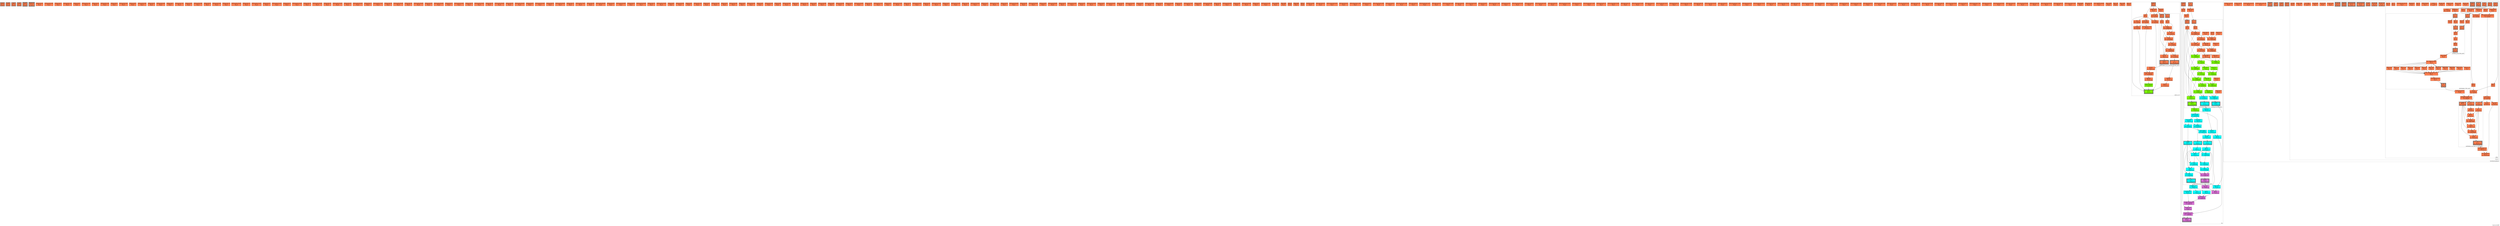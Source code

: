 digraph SA_32_32_f400
{
	//graph drawing options
	label=SA_32_32_f400;
	labelloc=bottom;
	labeljust=right;
	ratio=auto;
	nodesep=0.25;
	ranksep=0.5;

	//input/output signals of operator SA_32_32_f400
	rowsA__SA_32_32_f400 [ label="rowsA\ndT = 0\n(0, 0)", shape=box, color=black, style="bold, filled", fillcolor=coral, peripheries=2 ];
	colsB__SA_32_32_f400 [ label="colsB\ndT = 0\n(0, 0)", shape=box, color=black, style="bold, filled", fillcolor=coral, peripheries=2 ];
	SOB__SA_32_32_f400 [ label="SOB\ndT = 0\n(0, 0)", shape=box, color=black, style="bold, filled", fillcolor=coral, peripheries=2 ];
	EOB__SA_32_32_f400 [ label="EOB\ndT = 0\n(0, 0)", shape=box, color=black, style="bold, filled", fillcolor=coral, peripheries=2 ];
	colsC__SA_32_32_f400 [ label="colsC\ndT = 0\n(0, 0)", shape=box, color=black, style="bold, filled", fillcolor=coral, peripheries=3 ];
	EOB_Q_o__SA_32_32_f400 [ label="EOB_Q_o\ndT = 0\n(0, 0)", shape=box, color=black, style="bold, filled", fillcolor=coral, peripheries=3 ];
	{rank=same rowsA__SA_32_32_f400, colsB__SA_32_32_f400, SOB__SA_32_32_f400, EOB__SA_32_32_f400};
	{rank=same colsC__SA_32_32_f400, EOB_Q_o__SA_32_32_f400};
	//internal signals of operator SA_32_32_f400
	arith_in_row_0__SA_32_32_f400 [ label="arith_in_row_0\ndT = 0\n(0, 0)", shape=box, color=black, style=filled, fillcolor=coral, peripheries=1 ];
	arith_in_row_0_q0__SA_32_32_f400 [ label="arith_in_row_0_q0\ndT = 0\n(0, 0)", shape=box, color=black, style=filled, fillcolor=coral, peripheries=1 ];
	arith_in_row_1__SA_32_32_f400 [ label="arith_in_row_1\ndT = 0\n(0, 0)", shape=box, color=black, style=filled, fillcolor=coral, peripheries=1 ];
	arith_in_row_1_q1__SA_32_32_f400 [ label="arith_in_row_1_q1\ndT = 0\n(0, 0)", shape=box, color=black, style=filled, fillcolor=coral, peripheries=1 ];
	arith_in_row_2__SA_32_32_f400 [ label="arith_in_row_2\ndT = 0\n(0, 0)", shape=box, color=black, style=filled, fillcolor=coral, peripheries=1 ];
	arith_in_row_2_q2__SA_32_32_f400 [ label="arith_in_row_2_q2\ndT = 0\n(0, 0)", shape=box, color=black, style=filled, fillcolor=coral, peripheries=1 ];
	arith_in_row_3__SA_32_32_f400 [ label="arith_in_row_3\ndT = 0\n(0, 0)", shape=box, color=black, style=filled, fillcolor=coral, peripheries=1 ];
	arith_in_row_3_q3__SA_32_32_f400 [ label="arith_in_row_3_q3\ndT = 0\n(0, 0)", shape=box, color=black, style=filled, fillcolor=coral, peripheries=1 ];
	arith_in_row_4__SA_32_32_f400 [ label="arith_in_row_4\ndT = 0\n(0, 0)", shape=box, color=black, style=filled, fillcolor=coral, peripheries=1 ];
	arith_in_row_4_q4__SA_32_32_f400 [ label="arith_in_row_4_q4\ndT = 0\n(0, 0)", shape=box, color=black, style=filled, fillcolor=coral, peripheries=1 ];
	arith_in_row_5__SA_32_32_f400 [ label="arith_in_row_5\ndT = 0\n(0, 0)", shape=box, color=black, style=filled, fillcolor=coral, peripheries=1 ];
	arith_in_row_5_q5__SA_32_32_f400 [ label="arith_in_row_5_q5\ndT = 0\n(0, 0)", shape=box, color=black, style=filled, fillcolor=coral, peripheries=1 ];
	arith_in_row_6__SA_32_32_f400 [ label="arith_in_row_6\ndT = 0\n(0, 0)", shape=box, color=black, style=filled, fillcolor=coral, peripheries=1 ];
	arith_in_row_6_q6__SA_32_32_f400 [ label="arith_in_row_6_q6\ndT = 0\n(0, 0)", shape=box, color=black, style=filled, fillcolor=coral, peripheries=1 ];
	arith_in_row_7__SA_32_32_f400 [ label="arith_in_row_7\ndT = 0\n(0, 0)", shape=box, color=black, style=filled, fillcolor=coral, peripheries=1 ];
	arith_in_row_7_q7__SA_32_32_f400 [ label="arith_in_row_7_q7\ndT = 0\n(0, 0)", shape=box, color=black, style=filled, fillcolor=coral, peripheries=1 ];
	arith_in_row_8__SA_32_32_f400 [ label="arith_in_row_8\ndT = 0\n(0, 0)", shape=box, color=black, style=filled, fillcolor=coral, peripheries=1 ];
	arith_in_row_8_q8__SA_32_32_f400 [ label="arith_in_row_8_q8\ndT = 0\n(0, 0)", shape=box, color=black, style=filled, fillcolor=coral, peripheries=1 ];
	arith_in_row_9__SA_32_32_f400 [ label="arith_in_row_9\ndT = 0\n(0, 0)", shape=box, color=black, style=filled, fillcolor=coral, peripheries=1 ];
	arith_in_row_9_q9__SA_32_32_f400 [ label="arith_in_row_9_q9\ndT = 0\n(0, 0)", shape=box, color=black, style=filled, fillcolor=coral, peripheries=1 ];
	arith_in_row_10__SA_32_32_f400 [ label="arith_in_row_10\ndT = 0\n(0, 0)", shape=box, color=black, style=filled, fillcolor=coral, peripheries=1 ];
	arith_in_row_10_q10__SA_32_32_f400 [ label="arith_in_row_10_q10\ndT = 0\n(0, 0)", shape=box, color=black, style=filled, fillcolor=coral, peripheries=1 ];
	arith_in_row_11__SA_32_32_f400 [ label="arith_in_row_11\ndT = 0\n(0, 0)", shape=box, color=black, style=filled, fillcolor=coral, peripheries=1 ];
	arith_in_row_11_q11__SA_32_32_f400 [ label="arith_in_row_11_q11\ndT = 0\n(0, 0)", shape=box, color=black, style=filled, fillcolor=coral, peripheries=1 ];
	arith_in_row_12__SA_32_32_f400 [ label="arith_in_row_12\ndT = 0\n(0, 0)", shape=box, color=black, style=filled, fillcolor=coral, peripheries=1 ];
	arith_in_row_12_q12__SA_32_32_f400 [ label="arith_in_row_12_q12\ndT = 0\n(0, 0)", shape=box, color=black, style=filled, fillcolor=coral, peripheries=1 ];
	arith_in_row_13__SA_32_32_f400 [ label="arith_in_row_13\ndT = 0\n(0, 0)", shape=box, color=black, style=filled, fillcolor=coral, peripheries=1 ];
	arith_in_row_13_q13__SA_32_32_f400 [ label="arith_in_row_13_q13\ndT = 0\n(0, 0)", shape=box, color=black, style=filled, fillcolor=coral, peripheries=1 ];
	arith_in_row_14__SA_32_32_f400 [ label="arith_in_row_14\ndT = 0\n(0, 0)", shape=box, color=black, style=filled, fillcolor=coral, peripheries=1 ];
	arith_in_row_14_q14__SA_32_32_f400 [ label="arith_in_row_14_q14\ndT = 0\n(0, 0)", shape=box, color=black, style=filled, fillcolor=coral, peripheries=1 ];
	arith_in_row_15__SA_32_32_f400 [ label="arith_in_row_15\ndT = 0\n(0, 0)", shape=box, color=black, style=filled, fillcolor=coral, peripheries=1 ];
	arith_in_row_15_q15__SA_32_32_f400 [ label="arith_in_row_15_q15\ndT = 0\n(0, 0)", shape=box, color=black, style=filled, fillcolor=coral, peripheries=1 ];
	arith_in_row_16__SA_32_32_f400 [ label="arith_in_row_16\ndT = 0\n(0, 0)", shape=box, color=black, style=filled, fillcolor=coral, peripheries=1 ];
	arith_in_row_16_q16__SA_32_32_f400 [ label="arith_in_row_16_q16\ndT = 0\n(0, 0)", shape=box, color=black, style=filled, fillcolor=coral, peripheries=1 ];
	arith_in_row_17__SA_32_32_f400 [ label="arith_in_row_17\ndT = 0\n(0, 0)", shape=box, color=black, style=filled, fillcolor=coral, peripheries=1 ];
	arith_in_row_17_q17__SA_32_32_f400 [ label="arith_in_row_17_q17\ndT = 0\n(0, 0)", shape=box, color=black, style=filled, fillcolor=coral, peripheries=1 ];
	arith_in_row_18__SA_32_32_f400 [ label="arith_in_row_18\ndT = 0\n(0, 0)", shape=box, color=black, style=filled, fillcolor=coral, peripheries=1 ];
	arith_in_row_18_q18__SA_32_32_f400 [ label="arith_in_row_18_q18\ndT = 0\n(0, 0)", shape=box, color=black, style=filled, fillcolor=coral, peripheries=1 ];
	arith_in_row_19__SA_32_32_f400 [ label="arith_in_row_19\ndT = 0\n(0, 0)", shape=box, color=black, style=filled, fillcolor=coral, peripheries=1 ];
	arith_in_row_19_q19__SA_32_32_f400 [ label="arith_in_row_19_q19\ndT = 0\n(0, 0)", shape=box, color=black, style=filled, fillcolor=coral, peripheries=1 ];
	arith_in_row_20__SA_32_32_f400 [ label="arith_in_row_20\ndT = 0\n(0, 0)", shape=box, color=black, style=filled, fillcolor=coral, peripheries=1 ];
	arith_in_row_20_q20__SA_32_32_f400 [ label="arith_in_row_20_q20\ndT = 0\n(0, 0)", shape=box, color=black, style=filled, fillcolor=coral, peripheries=1 ];
	arith_in_row_21__SA_32_32_f400 [ label="arith_in_row_21\ndT = 0\n(0, 0)", shape=box, color=black, style=filled, fillcolor=coral, peripheries=1 ];
	arith_in_row_21_q21__SA_32_32_f400 [ label="arith_in_row_21_q21\ndT = 0\n(0, 0)", shape=box, color=black, style=filled, fillcolor=coral, peripheries=1 ];
	arith_in_row_22__SA_32_32_f400 [ label="arith_in_row_22\ndT = 0\n(0, 0)", shape=box, color=black, style=filled, fillcolor=coral, peripheries=1 ];
	arith_in_row_22_q22__SA_32_32_f400 [ label="arith_in_row_22_q22\ndT = 0\n(0, 0)", shape=box, color=black, style=filled, fillcolor=coral, peripheries=1 ];
	arith_in_row_23__SA_32_32_f400 [ label="arith_in_row_23\ndT = 0\n(0, 0)", shape=box, color=black, style=filled, fillcolor=coral, peripheries=1 ];
	arith_in_row_23_q23__SA_32_32_f400 [ label="arith_in_row_23_q23\ndT = 0\n(0, 0)", shape=box, color=black, style=filled, fillcolor=coral, peripheries=1 ];
	arith_in_row_24__SA_32_32_f400 [ label="arith_in_row_24\ndT = 0\n(0, 0)", shape=box, color=black, style=filled, fillcolor=coral, peripheries=1 ];
	arith_in_row_24_q24__SA_32_32_f400 [ label="arith_in_row_24_q24\ndT = 0\n(0, 0)", shape=box, color=black, style=filled, fillcolor=coral, peripheries=1 ];
	arith_in_row_25__SA_32_32_f400 [ label="arith_in_row_25\ndT = 0\n(0, 0)", shape=box, color=black, style=filled, fillcolor=coral, peripheries=1 ];
	arith_in_row_25_q25__SA_32_32_f400 [ label="arith_in_row_25_q25\ndT = 0\n(0, 0)", shape=box, color=black, style=filled, fillcolor=coral, peripheries=1 ];
	arith_in_row_26__SA_32_32_f400 [ label="arith_in_row_26\ndT = 0\n(0, 0)", shape=box, color=black, style=filled, fillcolor=coral, peripheries=1 ];
	arith_in_row_26_q26__SA_32_32_f400 [ label="arith_in_row_26_q26\ndT = 0\n(0, 0)", shape=box, color=black, style=filled, fillcolor=coral, peripheries=1 ];
	arith_in_row_27__SA_32_32_f400 [ label="arith_in_row_27\ndT = 0\n(0, 0)", shape=box, color=black, style=filled, fillcolor=coral, peripheries=1 ];
	arith_in_row_27_q27__SA_32_32_f400 [ label="arith_in_row_27_q27\ndT = 0\n(0, 0)", shape=box, color=black, style=filled, fillcolor=coral, peripheries=1 ];
	arith_in_row_28__SA_32_32_f400 [ label="arith_in_row_28\ndT = 0\n(0, 0)", shape=box, color=black, style=filled, fillcolor=coral, peripheries=1 ];
	arith_in_row_28_q28__SA_32_32_f400 [ label="arith_in_row_28_q28\ndT = 0\n(0, 0)", shape=box, color=black, style=filled, fillcolor=coral, peripheries=1 ];
	arith_in_row_29__SA_32_32_f400 [ label="arith_in_row_29\ndT = 0\n(0, 0)", shape=box, color=black, style=filled, fillcolor=coral, peripheries=1 ];
	arith_in_row_29_q29__SA_32_32_f400 [ label="arith_in_row_29_q29\ndT = 0\n(0, 0)", shape=box, color=black, style=filled, fillcolor=coral, peripheries=1 ];
	arith_in_row_30__SA_32_32_f400 [ label="arith_in_row_30\ndT = 0\n(0, 0)", shape=box, color=black, style=filled, fillcolor=coral, peripheries=1 ];
	arith_in_row_30_q30__SA_32_32_f400 [ label="arith_in_row_30_q30\ndT = 0\n(0, 0)", shape=box, color=black, style=filled, fillcolor=coral, peripheries=1 ];
	arith_in_row_31__SA_32_32_f400 [ label="arith_in_row_31\ndT = 0\n(0, 0)", shape=box, color=black, style=filled, fillcolor=coral, peripheries=1 ];
	arith_in_row_31_q31__SA_32_32_f400 [ label="arith_in_row_31_q31\ndT = 0\n(0, 0)", shape=box, color=black, style=filled, fillcolor=coral, peripheries=1 ];
	arith_in_col_0__SA_32_32_f400 [ label="arith_in_col_0\ndT = 0\n(0, 0)", shape=box, color=black, style=filled, fillcolor=coral, peripheries=1 ];
	arith_in_col_0_q0__SA_32_32_f400 [ label="arith_in_col_0_q0\ndT = 0\n(0, 0)", shape=box, color=black, style=filled, fillcolor=coral, peripheries=1 ];
	arith_in_col_1__SA_32_32_f400 [ label="arith_in_col_1\ndT = 0\n(0, 0)", shape=box, color=black, style=filled, fillcolor=coral, peripheries=1 ];
	arith_in_col_1_q1__SA_32_32_f400 [ label="arith_in_col_1_q1\ndT = 0\n(0, 0)", shape=box, color=black, style=filled, fillcolor=coral, peripheries=1 ];
	arith_in_col_2__SA_32_32_f400 [ label="arith_in_col_2\ndT = 0\n(0, 0)", shape=box, color=black, style=filled, fillcolor=coral, peripheries=1 ];
	arith_in_col_2_q2__SA_32_32_f400 [ label="arith_in_col_2_q2\ndT = 0\n(0, 0)", shape=box, color=black, style=filled, fillcolor=coral, peripheries=1 ];
	arith_in_col_3__SA_32_32_f400 [ label="arith_in_col_3\ndT = 0\n(0, 0)", shape=box, color=black, style=filled, fillcolor=coral, peripheries=1 ];
	arith_in_col_3_q3__SA_32_32_f400 [ label="arith_in_col_3_q3\ndT = 0\n(0, 0)", shape=box, color=black, style=filled, fillcolor=coral, peripheries=1 ];
	arith_in_col_4__SA_32_32_f400 [ label="arith_in_col_4\ndT = 0\n(0, 0)", shape=box, color=black, style=filled, fillcolor=coral, peripheries=1 ];
	arith_in_col_4_q4__SA_32_32_f400 [ label="arith_in_col_4_q4\ndT = 0\n(0, 0)", shape=box, color=black, style=filled, fillcolor=coral, peripheries=1 ];
	arith_in_col_5__SA_32_32_f400 [ label="arith_in_col_5\ndT = 0\n(0, 0)", shape=box, color=black, style=filled, fillcolor=coral, peripheries=1 ];
	arith_in_col_5_q5__SA_32_32_f400 [ label="arith_in_col_5_q5\ndT = 0\n(0, 0)", shape=box, color=black, style=filled, fillcolor=coral, peripheries=1 ];
	arith_in_col_6__SA_32_32_f400 [ label="arith_in_col_6\ndT = 0\n(0, 0)", shape=box, color=black, style=filled, fillcolor=coral, peripheries=1 ];
	arith_in_col_6_q6__SA_32_32_f400 [ label="arith_in_col_6_q6\ndT = 0\n(0, 0)", shape=box, color=black, style=filled, fillcolor=coral, peripheries=1 ];
	arith_in_col_7__SA_32_32_f400 [ label="arith_in_col_7\ndT = 0\n(0, 0)", shape=box, color=black, style=filled, fillcolor=coral, peripheries=1 ];
	arith_in_col_7_q7__SA_32_32_f400 [ label="arith_in_col_7_q7\ndT = 0\n(0, 0)", shape=box, color=black, style=filled, fillcolor=coral, peripheries=1 ];
	arith_in_col_8__SA_32_32_f400 [ label="arith_in_col_8\ndT = 0\n(0, 0)", shape=box, color=black, style=filled, fillcolor=coral, peripheries=1 ];
	arith_in_col_8_q8__SA_32_32_f400 [ label="arith_in_col_8_q8\ndT = 0\n(0, 0)", shape=box, color=black, style=filled, fillcolor=coral, peripheries=1 ];
	arith_in_col_9__SA_32_32_f400 [ label="arith_in_col_9\ndT = 0\n(0, 0)", shape=box, color=black, style=filled, fillcolor=coral, peripheries=1 ];
	arith_in_col_9_q9__SA_32_32_f400 [ label="arith_in_col_9_q9\ndT = 0\n(0, 0)", shape=box, color=black, style=filled, fillcolor=coral, peripheries=1 ];
	arith_in_col_10__SA_32_32_f400 [ label="arith_in_col_10\ndT = 0\n(0, 0)", shape=box, color=black, style=filled, fillcolor=coral, peripheries=1 ];
	arith_in_col_10_q10__SA_32_32_f400 [ label="arith_in_col_10_q10\ndT = 0\n(0, 0)", shape=box, color=black, style=filled, fillcolor=coral, peripheries=1 ];
	arith_in_col_11__SA_32_32_f400 [ label="arith_in_col_11\ndT = 0\n(0, 0)", shape=box, color=black, style=filled, fillcolor=coral, peripheries=1 ];
	arith_in_col_11_q11__SA_32_32_f400 [ label="arith_in_col_11_q11\ndT = 0\n(0, 0)", shape=box, color=black, style=filled, fillcolor=coral, peripheries=1 ];
	arith_in_col_12__SA_32_32_f400 [ label="arith_in_col_12\ndT = 0\n(0, 0)", shape=box, color=black, style=filled, fillcolor=coral, peripheries=1 ];
	arith_in_col_12_q12__SA_32_32_f400 [ label="arith_in_col_12_q12\ndT = 0\n(0, 0)", shape=box, color=black, style=filled, fillcolor=coral, peripheries=1 ];
	arith_in_col_13__SA_32_32_f400 [ label="arith_in_col_13\ndT = 0\n(0, 0)", shape=box, color=black, style=filled, fillcolor=coral, peripheries=1 ];
	arith_in_col_13_q13__SA_32_32_f400 [ label="arith_in_col_13_q13\ndT = 0\n(0, 0)", shape=box, color=black, style=filled, fillcolor=coral, peripheries=1 ];
	arith_in_col_14__SA_32_32_f400 [ label="arith_in_col_14\ndT = 0\n(0, 0)", shape=box, color=black, style=filled, fillcolor=coral, peripheries=1 ];
	arith_in_col_14_q14__SA_32_32_f400 [ label="arith_in_col_14_q14\ndT = 0\n(0, 0)", shape=box, color=black, style=filled, fillcolor=coral, peripheries=1 ];
	arith_in_col_15__SA_32_32_f400 [ label="arith_in_col_15\ndT = 0\n(0, 0)", shape=box, color=black, style=filled, fillcolor=coral, peripheries=1 ];
	arith_in_col_15_q15__SA_32_32_f400 [ label="arith_in_col_15_q15\ndT = 0\n(0, 0)", shape=box, color=black, style=filled, fillcolor=coral, peripheries=1 ];
	arith_in_col_16__SA_32_32_f400 [ label="arith_in_col_16\ndT = 0\n(0, 0)", shape=box, color=black, style=filled, fillcolor=coral, peripheries=1 ];
	arith_in_col_16_q16__SA_32_32_f400 [ label="arith_in_col_16_q16\ndT = 0\n(0, 0)", shape=box, color=black, style=filled, fillcolor=coral, peripheries=1 ];
	arith_in_col_17__SA_32_32_f400 [ label="arith_in_col_17\ndT = 0\n(0, 0)", shape=box, color=black, style=filled, fillcolor=coral, peripheries=1 ];
	arith_in_col_17_q17__SA_32_32_f400 [ label="arith_in_col_17_q17\ndT = 0\n(0, 0)", shape=box, color=black, style=filled, fillcolor=coral, peripheries=1 ];
	arith_in_col_18__SA_32_32_f400 [ label="arith_in_col_18\ndT = 0\n(0, 0)", shape=box, color=black, style=filled, fillcolor=coral, peripheries=1 ];
	arith_in_col_18_q18__SA_32_32_f400 [ label="arith_in_col_18_q18\ndT = 0\n(0, 0)", shape=box, color=black, style=filled, fillcolor=coral, peripheries=1 ];
	arith_in_col_19__SA_32_32_f400 [ label="arith_in_col_19\ndT = 0\n(0, 0)", shape=box, color=black, style=filled, fillcolor=coral, peripheries=1 ];
	arith_in_col_19_q19__SA_32_32_f400 [ label="arith_in_col_19_q19\ndT = 0\n(0, 0)", shape=box, color=black, style=filled, fillcolor=coral, peripheries=1 ];
	arith_in_col_20__SA_32_32_f400 [ label="arith_in_col_20\ndT = 0\n(0, 0)", shape=box, color=black, style=filled, fillcolor=coral, peripheries=1 ];
	arith_in_col_20_q20__SA_32_32_f400 [ label="arith_in_col_20_q20\ndT = 0\n(0, 0)", shape=box, color=black, style=filled, fillcolor=coral, peripheries=1 ];
	arith_in_col_21__SA_32_32_f400 [ label="arith_in_col_21\ndT = 0\n(0, 0)", shape=box, color=black, style=filled, fillcolor=coral, peripheries=1 ];
	arith_in_col_21_q21__SA_32_32_f400 [ label="arith_in_col_21_q21\ndT = 0\n(0, 0)", shape=box, color=black, style=filled, fillcolor=coral, peripheries=1 ];
	arith_in_col_22__SA_32_32_f400 [ label="arith_in_col_22\ndT = 0\n(0, 0)", shape=box, color=black, style=filled, fillcolor=coral, peripheries=1 ];
	arith_in_col_22_q22__SA_32_32_f400 [ label="arith_in_col_22_q22\ndT = 0\n(0, 0)", shape=box, color=black, style=filled, fillcolor=coral, peripheries=1 ];
	arith_in_col_23__SA_32_32_f400 [ label="arith_in_col_23\ndT = 0\n(0, 0)", shape=box, color=black, style=filled, fillcolor=coral, peripheries=1 ];
	arith_in_col_23_q23__SA_32_32_f400 [ label="arith_in_col_23_q23\ndT = 0\n(0, 0)", shape=box, color=black, style=filled, fillcolor=coral, peripheries=1 ];
	arith_in_col_24__SA_32_32_f400 [ label="arith_in_col_24\ndT = 0\n(0, 0)", shape=box, color=black, style=filled, fillcolor=coral, peripheries=1 ];
	arith_in_col_24_q24__SA_32_32_f400 [ label="arith_in_col_24_q24\ndT = 0\n(0, 0)", shape=box, color=black, style=filled, fillcolor=coral, peripheries=1 ];
	arith_in_col_25__SA_32_32_f400 [ label="arith_in_col_25\ndT = 0\n(0, 0)", shape=box, color=black, style=filled, fillcolor=coral, peripheries=1 ];
	arith_in_col_25_q25__SA_32_32_f400 [ label="arith_in_col_25_q25\ndT = 0\n(0, 0)", shape=box, color=black, style=filled, fillcolor=coral, peripheries=1 ];
	arith_in_col_26__SA_32_32_f400 [ label="arith_in_col_26\ndT = 0\n(0, 0)", shape=box, color=black, style=filled, fillcolor=coral, peripheries=1 ];
	arith_in_col_26_q26__SA_32_32_f400 [ label="arith_in_col_26_q26\ndT = 0\n(0, 0)", shape=box, color=black, style=filled, fillcolor=coral, peripheries=1 ];
	arith_in_col_27__SA_32_32_f400 [ label="arith_in_col_27\ndT = 0\n(0, 0)", shape=box, color=black, style=filled, fillcolor=coral, peripheries=1 ];
	arith_in_col_27_q27__SA_32_32_f400 [ label="arith_in_col_27_q27\ndT = 0\n(0, 0)", shape=box, color=black, style=filled, fillcolor=coral, peripheries=1 ];
	arith_in_col_28__SA_32_32_f400 [ label="arith_in_col_28\ndT = 0\n(0, 0)", shape=box, color=black, style=filled, fillcolor=coral, peripheries=1 ];
	arith_in_col_28_q28__SA_32_32_f400 [ label="arith_in_col_28_q28\ndT = 0\n(0, 0)", shape=box, color=black, style=filled, fillcolor=coral, peripheries=1 ];
	arith_in_col_29__SA_32_32_f400 [ label="arith_in_col_29\ndT = 0\n(0, 0)", shape=box, color=black, style=filled, fillcolor=coral, peripheries=1 ];
	arith_in_col_29_q29__SA_32_32_f400 [ label="arith_in_col_29_q29\ndT = 0\n(0, 0)", shape=box, color=black, style=filled, fillcolor=coral, peripheries=1 ];
	arith_in_col_30__SA_32_32_f400 [ label="arith_in_col_30\ndT = 0\n(0, 0)", shape=box, color=black, style=filled, fillcolor=coral, peripheries=1 ];
	arith_in_col_30_q30__SA_32_32_f400 [ label="arith_in_col_30_q30\ndT = 0\n(0, 0)", shape=box, color=black, style=filled, fillcolor=coral, peripheries=1 ];
	arith_in_col_31__SA_32_32_f400 [ label="arith_in_col_31\ndT = 0\n(0, 0)", shape=box, color=black, style=filled, fillcolor=coral, peripheries=1 ];
	arith_in_col_31_q31__SA_32_32_f400 [ label="arith_in_col_31_q31\ndT = 0\n(0, 0)", shape=box, color=black, style=filled, fillcolor=coral, peripheries=1 ];
	colsC_LAICPT2__SA_32_32_f400 [ label="colsC_LAICPT2\ndT = 0\n(0, 0)", shape=box, color=black, style=filled, fillcolor=coral, peripheries=1 ];
	SOB_select__SA_32_32_f400 [ label="SOB_select\ndT = 0\n(0, 0)", shape=box, color=black, style=filled, fillcolor=coral, peripheries=1 ];
	SOB_q1__SA_32_32_f400 [ label="SOB_q1\ndT = 0\n(0, 0)", shape=box, color=black, style=filled, fillcolor=coral, peripheries=1 ];
	EOB_select__SA_32_32_f400 [ label="EOB_select\ndT = 0\n(0, 0)", shape=box, color=black, style=filled, fillcolor=coral, peripheries=1 ];
	EOB_q1__SA_32_32_f400 [ label="EOB_q1\ndT = 0\n(0, 0)", shape=box, color=black, style=filled, fillcolor=coral, peripheries=1 ];
	LAICPT2_to_arith__SA_32_32_f400 [ label="LAICPT2_to_arith\ndT = 0\n(0, 0)", shape=box, color=black, style=filled, fillcolor=coral, peripheries=1 ];
	arith_out_col_out_0__SA_32_32_f400 [ label="arith_out_col_out_0\ndT = 0\n(0, 0)", shape=box, color=black, style=filled, fillcolor=coral, peripheries=1 ];
	arith_out_col_out_0_q31__SA_32_32_f400 [ label="arith_out_col_out_0_q31\ndT = 0\n(0, 0)", shape=box, color=black, style=filled, fillcolor=coral, peripheries=1 ];
	arith_out_col_out_1__SA_32_32_f400 [ label="arith_out_col_out_1\ndT = 0\n(0, 0)", shape=box, color=black, style=filled, fillcolor=coral, peripheries=1 ];
	arith_out_col_out_1_q30__SA_32_32_f400 [ label="arith_out_col_out_1_q30\ndT = 0\n(0, 0)", shape=box, color=black, style=filled, fillcolor=coral, peripheries=1 ];
	arith_out_col_out_2__SA_32_32_f400 [ label="arith_out_col_out_2\ndT = 0\n(0, 0)", shape=box, color=black, style=filled, fillcolor=coral, peripheries=1 ];
	arith_out_col_out_2_q29__SA_32_32_f400 [ label="arith_out_col_out_2_q29\ndT = 0\n(0, 0)", shape=box, color=black, style=filled, fillcolor=coral, peripheries=1 ];
	arith_out_col_out_3__SA_32_32_f400 [ label="arith_out_col_out_3\ndT = 0\n(0, 0)", shape=box, color=black, style=filled, fillcolor=coral, peripheries=1 ];
	arith_out_col_out_3_q28__SA_32_32_f400 [ label="arith_out_col_out_3_q28\ndT = 0\n(0, 0)", shape=box, color=black, style=filled, fillcolor=coral, peripheries=1 ];
	arith_out_col_out_4__SA_32_32_f400 [ label="arith_out_col_out_4\ndT = 0\n(0, 0)", shape=box, color=black, style=filled, fillcolor=coral, peripheries=1 ];
	arith_out_col_out_4_q27__SA_32_32_f400 [ label="arith_out_col_out_4_q27\ndT = 0\n(0, 0)", shape=box, color=black, style=filled, fillcolor=coral, peripheries=1 ];
	arith_out_col_out_5__SA_32_32_f400 [ label="arith_out_col_out_5\ndT = 0\n(0, 0)", shape=box, color=black, style=filled, fillcolor=coral, peripheries=1 ];
	arith_out_col_out_5_q26__SA_32_32_f400 [ label="arith_out_col_out_5_q26\ndT = 0\n(0, 0)", shape=box, color=black, style=filled, fillcolor=coral, peripheries=1 ];
	arith_out_col_out_6__SA_32_32_f400 [ label="arith_out_col_out_6\ndT = 0\n(0, 0)", shape=box, color=black, style=filled, fillcolor=coral, peripheries=1 ];
	arith_out_col_out_6_q25__SA_32_32_f400 [ label="arith_out_col_out_6_q25\ndT = 0\n(0, 0)", shape=box, color=black, style=filled, fillcolor=coral, peripheries=1 ];
	arith_out_col_out_7__SA_32_32_f400 [ label="arith_out_col_out_7\ndT = 0\n(0, 0)", shape=box, color=black, style=filled, fillcolor=coral, peripheries=1 ];
	arith_out_col_out_7_q24__SA_32_32_f400 [ label="arith_out_col_out_7_q24\ndT = 0\n(0, 0)", shape=box, color=black, style=filled, fillcolor=coral, peripheries=1 ];
	arith_out_col_out_8__SA_32_32_f400 [ label="arith_out_col_out_8\ndT = 0\n(0, 0)", shape=box, color=black, style=filled, fillcolor=coral, peripheries=1 ];
	arith_out_col_out_8_q23__SA_32_32_f400 [ label="arith_out_col_out_8_q23\ndT = 0\n(0, 0)", shape=box, color=black, style=filled, fillcolor=coral, peripheries=1 ];
	arith_out_col_out_9__SA_32_32_f400 [ label="arith_out_col_out_9\ndT = 0\n(0, 0)", shape=box, color=black, style=filled, fillcolor=coral, peripheries=1 ];
	arith_out_col_out_9_q22__SA_32_32_f400 [ label="arith_out_col_out_9_q22\ndT = 0\n(0, 0)", shape=box, color=black, style=filled, fillcolor=coral, peripheries=1 ];
	arith_out_col_out_10__SA_32_32_f400 [ label="arith_out_col_out_10\ndT = 0\n(0, 0)", shape=box, color=black, style=filled, fillcolor=coral, peripheries=1 ];
	arith_out_col_out_10_q21__SA_32_32_f400 [ label="arith_out_col_out_10_q21\ndT = 0\n(0, 0)", shape=box, color=black, style=filled, fillcolor=coral, peripheries=1 ];
	arith_out_col_out_11__SA_32_32_f400 [ label="arith_out_col_out_11\ndT = 0\n(0, 0)", shape=box, color=black, style=filled, fillcolor=coral, peripheries=1 ];
	arith_out_col_out_11_q20__SA_32_32_f400 [ label="arith_out_col_out_11_q20\ndT = 0\n(0, 0)", shape=box, color=black, style=filled, fillcolor=coral, peripheries=1 ];
	arith_out_col_out_12__SA_32_32_f400 [ label="arith_out_col_out_12\ndT = 0\n(0, 0)", shape=box, color=black, style=filled, fillcolor=coral, peripheries=1 ];
	arith_out_col_out_12_q19__SA_32_32_f400 [ label="arith_out_col_out_12_q19\ndT = 0\n(0, 0)", shape=box, color=black, style=filled, fillcolor=coral, peripheries=1 ];
	arith_out_col_out_13__SA_32_32_f400 [ label="arith_out_col_out_13\ndT = 0\n(0, 0)", shape=box, color=black, style=filled, fillcolor=coral, peripheries=1 ];
	arith_out_col_out_13_q18__SA_32_32_f400 [ label="arith_out_col_out_13_q18\ndT = 0\n(0, 0)", shape=box, color=black, style=filled, fillcolor=coral, peripheries=1 ];
	arith_out_col_out_14__SA_32_32_f400 [ label="arith_out_col_out_14\ndT = 0\n(0, 0)", shape=box, color=black, style=filled, fillcolor=coral, peripheries=1 ];
	arith_out_col_out_14_q17__SA_32_32_f400 [ label="arith_out_col_out_14_q17\ndT = 0\n(0, 0)", shape=box, color=black, style=filled, fillcolor=coral, peripheries=1 ];
	arith_out_col_out_15__SA_32_32_f400 [ label="arith_out_col_out_15\ndT = 0\n(0, 0)", shape=box, color=black, style=filled, fillcolor=coral, peripheries=1 ];
	arith_out_col_out_15_q16__SA_32_32_f400 [ label="arith_out_col_out_15_q16\ndT = 0\n(0, 0)", shape=box, color=black, style=filled, fillcolor=coral, peripheries=1 ];
	arith_out_col_out_16__SA_32_32_f400 [ label="arith_out_col_out_16\ndT = 0\n(0, 0)", shape=box, color=black, style=filled, fillcolor=coral, peripheries=1 ];
	arith_out_col_out_16_q15__SA_32_32_f400 [ label="arith_out_col_out_16_q15\ndT = 0\n(0, 0)", shape=box, color=black, style=filled, fillcolor=coral, peripheries=1 ];
	arith_out_col_out_17__SA_32_32_f400 [ label="arith_out_col_out_17\ndT = 0\n(0, 0)", shape=box, color=black, style=filled, fillcolor=coral, peripheries=1 ];
	arith_out_col_out_17_q14__SA_32_32_f400 [ label="arith_out_col_out_17_q14\ndT = 0\n(0, 0)", shape=box, color=black, style=filled, fillcolor=coral, peripheries=1 ];
	arith_out_col_out_18__SA_32_32_f400 [ label="arith_out_col_out_18\ndT = 0\n(0, 0)", shape=box, color=black, style=filled, fillcolor=coral, peripheries=1 ];
	arith_out_col_out_18_q13__SA_32_32_f400 [ label="arith_out_col_out_18_q13\ndT = 0\n(0, 0)", shape=box, color=black, style=filled, fillcolor=coral, peripheries=1 ];
	arith_out_col_out_19__SA_32_32_f400 [ label="arith_out_col_out_19\ndT = 0\n(0, 0)", shape=box, color=black, style=filled, fillcolor=coral, peripheries=1 ];
	arith_out_col_out_19_q12__SA_32_32_f400 [ label="arith_out_col_out_19_q12\ndT = 0\n(0, 0)", shape=box, color=black, style=filled, fillcolor=coral, peripheries=1 ];
	arith_out_col_out_20__SA_32_32_f400 [ label="arith_out_col_out_20\ndT = 0\n(0, 0)", shape=box, color=black, style=filled, fillcolor=coral, peripheries=1 ];
	arith_out_col_out_20_q11__SA_32_32_f400 [ label="arith_out_col_out_20_q11\ndT = 0\n(0, 0)", shape=box, color=black, style=filled, fillcolor=coral, peripheries=1 ];
	arith_out_col_out_21__SA_32_32_f400 [ label="arith_out_col_out_21\ndT = 0\n(0, 0)", shape=box, color=black, style=filled, fillcolor=coral, peripheries=1 ];
	arith_out_col_out_21_q10__SA_32_32_f400 [ label="arith_out_col_out_21_q10\ndT = 0\n(0, 0)", shape=box, color=black, style=filled, fillcolor=coral, peripheries=1 ];
	arith_out_col_out_22__SA_32_32_f400 [ label="arith_out_col_out_22\ndT = 0\n(0, 0)", shape=box, color=black, style=filled, fillcolor=coral, peripheries=1 ];
	arith_out_col_out_22_q9__SA_32_32_f400 [ label="arith_out_col_out_22_q9\ndT = 0\n(0, 0)", shape=box, color=black, style=filled, fillcolor=coral, peripheries=1 ];
	arith_out_col_out_23__SA_32_32_f400 [ label="arith_out_col_out_23\ndT = 0\n(0, 0)", shape=box, color=black, style=filled, fillcolor=coral, peripheries=1 ];
	arith_out_col_out_23_q8__SA_32_32_f400 [ label="arith_out_col_out_23_q8\ndT = 0\n(0, 0)", shape=box, color=black, style=filled, fillcolor=coral, peripheries=1 ];
	arith_out_col_out_24__SA_32_32_f400 [ label="arith_out_col_out_24\ndT = 0\n(0, 0)", shape=box, color=black, style=filled, fillcolor=coral, peripheries=1 ];
	arith_out_col_out_24_q7__SA_32_32_f400 [ label="arith_out_col_out_24_q7\ndT = 0\n(0, 0)", shape=box, color=black, style=filled, fillcolor=coral, peripheries=1 ];
	arith_out_col_out_25__SA_32_32_f400 [ label="arith_out_col_out_25\ndT = 0\n(0, 0)", shape=box, color=black, style=filled, fillcolor=coral, peripheries=1 ];
	arith_out_col_out_25_q6__SA_32_32_f400 [ label="arith_out_col_out_25_q6\ndT = 0\n(0, 0)", shape=box, color=black, style=filled, fillcolor=coral, peripheries=1 ];
	arith_out_col_out_26__SA_32_32_f400 [ label="arith_out_col_out_26\ndT = 0\n(0, 0)", shape=box, color=black, style=filled, fillcolor=coral, peripheries=1 ];
	arith_out_col_out_26_q5__SA_32_32_f400 [ label="arith_out_col_out_26_q5\ndT = 0\n(0, 0)", shape=box, color=black, style=filled, fillcolor=coral, peripheries=1 ];
	arith_out_col_out_27__SA_32_32_f400 [ label="arith_out_col_out_27\ndT = 0\n(0, 0)", shape=box, color=black, style=filled, fillcolor=coral, peripheries=1 ];
	arith_out_col_out_27_q4__SA_32_32_f400 [ label="arith_out_col_out_27_q4\ndT = 0\n(0, 0)", shape=box, color=black, style=filled, fillcolor=coral, peripheries=1 ];
	arith_out_col_out_28__SA_32_32_f400 [ label="arith_out_col_out_28\ndT = 0\n(0, 0)", shape=box, color=black, style=filled, fillcolor=coral, peripheries=1 ];
	arith_out_col_out_28_q3__SA_32_32_f400 [ label="arith_out_col_out_28_q3\ndT = 0\n(0, 0)", shape=box, color=black, style=filled, fillcolor=coral, peripheries=1 ];
	arith_out_col_out_29__SA_32_32_f400 [ label="arith_out_col_out_29\ndT = 0\n(0, 0)", shape=box, color=black, style=filled, fillcolor=coral, peripheries=1 ];
	arith_out_col_out_29_q2__SA_32_32_f400 [ label="arith_out_col_out_29_q2\ndT = 0\n(0, 0)", shape=box, color=black, style=filled, fillcolor=coral, peripheries=1 ];
	arith_out_col_out_30__SA_32_32_f400 [ label="arith_out_col_out_30\ndT = 0\n(0, 0)", shape=box, color=black, style=filled, fillcolor=coral, peripheries=1 ];
	arith_out_col_out_30_q1__SA_32_32_f400 [ label="arith_out_col_out_30_q1\ndT = 0\n(0, 0)", shape=box, color=black, style=filled, fillcolor=coral, peripheries=1 ];
	arith_out_col_out_31__SA_32_32_f400 [ label="arith_out_col_out_31\ndT = 0\n(0, 0)", shape=box, color=black, style=filled, fillcolor=coral, peripheries=1 ];
	arith_out_col_out_31_q0__SA_32_32_f400 [ label="arith_out_col_out_31_q0\ndT = 0\n(0, 0)", shape=box, color=black, style=filled, fillcolor=coral, peripheries=1 ];
	EOB_aligned__SA_32_32_f400 [ label="EOB_aligned\ndT = 0\n(0, 0)", shape=box, color=black, style=filled, fillcolor=coral, peripheries=1 ];
	EOB_select_d0__SA_32_32_f400 [ label="EOB_select_d0\ndT = 0\n(0, 0)", shape=box, color=black, style=filled, fillcolor=coral, peripheries=1 ];
	colsC_LAICPT2_muxed__SA_32_32_f400 [ label="colsC_LAICPT2_muxed\ndT = 0\n(0, 0)", shape=box, color=black, style=filled, fillcolor=coral, peripheries=1 ];
	rows_i_arith__SA_32_32_f400 [ label="rows_i_arith\ndT = 0\n(0, 0)", shape=box, color=black, style=filled, fillcolor=coral, peripheries=1 ];
	rows_i_s3__SA_32_32_f400 [ label="rows_i_s3\ndT = 0\n(0, 0)", shape=box, color=black, style=filled, fillcolor=coral, peripheries=1 ];
	cols_j_arith__SA_32_32_f400 [ label="cols_j_arith\ndT = 0\n(0, 0)", shape=box, color=black, style=filled, fillcolor=coral, peripheries=1 ];
	cols_j_s3__SA_32_32_f400 [ label="cols_j_s3\ndT = 0\n(0, 0)", shape=box, color=black, style=filled, fillcolor=coral, peripheries=1 ];

	//subcomponents of operator SA_32_32_f400

	subgraph cluster_Arith_to_S3
	{
		//graph drawing options
		label=Arith_to_S3;
		labelloc=bottom;
		labeljust=right;
		style="bold, dotted";
		ratio=auto;
		nodesep=0.25;
		ranksep=0.5;

		//input/output signals of operator Arith_to_S3
		arith_i__Arith_to_S3 [ label="arith_i\ndT = 0\n(0, 0)", shape=box, color=black, style="bold, filled", fillcolor=coral, peripheries=2 ];
		S3_o__Arith_to_S3 [ label="S3_o\ndT = 0\n(1, 3.54231e-11)", shape=box, color=black, style="bold, filled", fillcolor=chartreuse, peripheries=3 ];
		{rank=same arith_i__Arith_to_S3};
		{rank=same S3_o__Arith_to_S3};
		//internal signals of operator Arith_to_S3
		sign__Arith_to_S3 [ label="sign\ndT = 0\n(0, 0)", shape=box, color=black, style=filled, fillcolor=coral, peripheries=1 ];
		regime_check__Arith_to_S3 [ label="regime_check\ndT = 0\n(0, 0)", shape=box, color=black, style=filled, fillcolor=coral, peripheries=1 ];
		remainder__Arith_to_S3 [ label="remainder\ndT = 0\n(0, 0)", shape=box, color=black, style=filled, fillcolor=coral, peripheries=1 ];
		not_s__Arith_to_S3 [ label="not_s\ndT = 2.15e-10\n(0, 2.15e-10)", shape=box, color=black, style=filled, fillcolor=coral, peripheries=1 ];
		zero_NAR__Arith_to_S3 [ label="zero_NAR\ndT = 4.72e-10\n(0, 4.72e-10)", shape=box, color=black, style=filled, fillcolor=coral, peripheries=1 ];
		is_NAR__Arith_to_S3 [ label="is_NAR\ndT = 2.15e-10\n(0, 6.87e-10)", shape=box, color=black, style=filled, fillcolor=coral, peripheries=1 ];
		implicit__Arith_to_S3 [ label="implicit\ndT = 2.15e-10\n(0, 6.87e-10)", shape=box, color=black, style=filled, fillcolor=coral, peripheries=1 ];
		neg_count__Arith_to_S3 [ label="neg_count\ndT = 2.15e-10\n(0, 2.15e-10)", shape=box, color=black, style=filled, fillcolor=coral, peripheries=1 ];
		lzCount__Arith_to_S3 [ label="lzCount\ndT = 0\n(0, 1.69842e-09)", shape=box, color=black, style=filled, fillcolor=coral, peripheries=1 ];
		usefulBits__Arith_to_S3 [ label="usefulBits\ndT = 0\n(0, 1.91342e-09)", shape=box, color=black, style=filled, fillcolor=coral, peripheries=1 ];
		extended_neg_count__Arith_to_S3 [ label="extended_neg_count\ndT = 0\n(0, 2.15e-10)", shape=box, color=black, style=filled, fillcolor=coral, peripheries=1 ];
		comp2_range_count__Arith_to_S3 [ label="comp2_range_count\ndT = 2.15e-10\n(0, 1.91342e-09)", shape=box, color=black, style=filled, fillcolor=coral, peripheries=1 ];
		fraction__Arith_to_S3 [ label="fraction\ndT = 0\n(0, 1.91342e-09)", shape=box, color=black, style=filled, fillcolor=coral, peripheries=1 ];
		exponent__Arith_to_S3 [ label="exponent\ndT = 0\n(0, 1.91342e-09)", shape=box, color=black, style=filled, fillcolor=coral, peripheries=1 ];
		biased_exponent__Arith_to_S3 [ label="biased_exponent\ndT = 4.72e-10\n(1, 3.54231e-11)", shape=box, color=black, style=filled, fillcolor=chartreuse, peripheries=1 ];

		//subcomponents of operator Arith_to_S3

		subgraph cluster_LZOCShifter_6_to_6_counting_8_F400_uid18
		{
			//graph drawing options
			label=LZOCShifter_6_to_6_counting_8_F400_uid18;
			labelloc=bottom;
			labeljust=right;
			style="bold, dotted";
			ratio=auto;
			nodesep=0.25;
			ranksep=0.5;

			//input/output signals of operator LZOCShifter_6_to_6_counting_8_F400_uid18
			I__LZOCShifter_6_to_6_counting_8_F400_uid18 [ label="I\ndT = 0\n(0, 0)", shape=box, color=black, style="bold, filled", fillcolor=coral, peripheries=2 ];
			OZb__LZOCShifter_6_to_6_counting_8_F400_uid18 [ label="OZb\ndT = 0\n(0, 0)", shape=box, color=black, style="bold, filled", fillcolor=coral, peripheries=2 ];
			Count__LZOCShifter_6_to_6_counting_8_F400_uid18 [ label="Count\ndT = 0\n(0, 1.69842e-09)", shape=box, color=black, style="bold, filled", fillcolor=coral, peripheries=3 ];
			O__LZOCShifter_6_to_6_counting_8_F400_uid18 [ label="O\ndT = 0\n(0, 1.91342e-09)", shape=box, color=black, style="bold, filled", fillcolor=coral, peripheries=3 ];
			{rank=same I__LZOCShifter_6_to_6_counting_8_F400_uid18, OZb__LZOCShifter_6_to_6_counting_8_F400_uid18};
			{rank=same Count__LZOCShifter_6_to_6_counting_8_F400_uid18, O__LZOCShifter_6_to_6_counting_8_F400_uid18};
			//internal signals of operator LZOCShifter_6_to_6_counting_8_F400_uid18
			level3__LZOCShifter_6_to_6_counting_8_F400_uid18 [ label="level3\ndT = 0\n(0, 0)", shape=box, color=black, style=filled, fillcolor=coral, peripheries=1 ];
			sozb__LZOCShifter_6_to_6_counting_8_F400_uid18 [ label="sozb\ndT = 0\n(0, 0)", shape=box, color=black, style=filled, fillcolor=coral, peripheries=1 ];
			count2__LZOCShifter_6_to_6_counting_8_F400_uid18 [ label="count2\ndT = 4.24058e-10\n(0, 4.24058e-10)", shape=box, color=black, style=filled, fillcolor=coral, peripheries=1 ];
			level2__LZOCShifter_6_to_6_counting_8_F400_uid18 [ label="level2\ndT = 2.15e-10\n(0, 6.39058e-10)", shape=box, color=black, style=filled, fillcolor=coral, peripheries=1 ];
			count1__LZOCShifter_6_to_6_counting_8_F400_uid18 [ label="count1\ndT = 4.22183e-10\n(0, 1.06124e-09)", shape=box, color=black, style=filled, fillcolor=coral, peripheries=1 ];
			level1__LZOCShifter_6_to_6_counting_8_F400_uid18 [ label="level1\ndT = 2.15e-10\n(0, 1.27624e-09)", shape=box, color=black, style=filled, fillcolor=coral, peripheries=1 ];
			count0__LZOCShifter_6_to_6_counting_8_F400_uid18 [ label="count0\ndT = 4.22183e-10\n(0, 1.69842e-09)", shape=box, color=black, style=filled, fillcolor=coral, peripheries=1 ];
			level0__LZOCShifter_6_to_6_counting_8_F400_uid18 [ label="level0\ndT = 2.15e-10\n(0, 1.91342e-09)", shape=box, color=black, style=filled, fillcolor=coral, peripheries=1 ];
			sCount__LZOCShifter_6_to_6_counting_8_F400_uid18 [ label="sCount\ndT = 0\n(0, 1.69842e-09)", shape=box, color=black, style=filled, fillcolor=coral, peripheries=1 ];

			//subcomponents of operator LZOCShifter_6_to_6_counting_8_F400_uid18

			//input and internal signal connections of operator LZOCShifter_6_to_6_counting_8_F400_uid18
			I__LZOCShifter_6_to_6_counting_8_F400_uid18 -> level3__LZOCShifter_6_to_6_counting_8_F400_uid18 [ arrowhead=normal, arrowsize=1.0, arrowtail=normal, color=black, dir=forward  ];
			OZb__LZOCShifter_6_to_6_counting_8_F400_uid18 -> sozb__LZOCShifter_6_to_6_counting_8_F400_uid18 [ arrowhead=normal, arrowsize=1.0, arrowtail=normal, color=black, dir=forward  ];
			level3__LZOCShifter_6_to_6_counting_8_F400_uid18 -> count2__LZOCShifter_6_to_6_counting_8_F400_uid18 [ arrowhead=normal, arrowsize=1.0, arrowtail=normal, color=black, dir=forward  ];
			level3__LZOCShifter_6_to_6_counting_8_F400_uid18 -> level2__LZOCShifter_6_to_6_counting_8_F400_uid18 [ arrowhead=normal, arrowsize=1.0, arrowtail=normal, color=black, dir=forward  ];
			sozb__LZOCShifter_6_to_6_counting_8_F400_uid18 -> count2__LZOCShifter_6_to_6_counting_8_F400_uid18 [ arrowhead=normal, arrowsize=1.0, arrowtail=normal, color=black, dir=forward  ];
			sozb__LZOCShifter_6_to_6_counting_8_F400_uid18 -> count1__LZOCShifter_6_to_6_counting_8_F400_uid18 [ arrowhead=normal, arrowsize=1.0, arrowtail=normal, color=black, dir=forward  ];
			sozb__LZOCShifter_6_to_6_counting_8_F400_uid18 -> count0__LZOCShifter_6_to_6_counting_8_F400_uid18 [ arrowhead=normal, arrowsize=1.0, arrowtail=normal, color=black, dir=forward  ];
			count2__LZOCShifter_6_to_6_counting_8_F400_uid18 -> level2__LZOCShifter_6_to_6_counting_8_F400_uid18 [ arrowhead=normal, arrowsize=1.0, arrowtail=normal, color=black, dir=forward  ];
			count2__LZOCShifter_6_to_6_counting_8_F400_uid18 -> sCount__LZOCShifter_6_to_6_counting_8_F400_uid18 [ arrowhead=normal, arrowsize=1.0, arrowtail=normal, color=black, dir=forward  ];
			level2__LZOCShifter_6_to_6_counting_8_F400_uid18 -> count1__LZOCShifter_6_to_6_counting_8_F400_uid18 [ arrowhead=normal, arrowsize=1.0, arrowtail=normal, color=black, dir=forward  ];
			level2__LZOCShifter_6_to_6_counting_8_F400_uid18 -> level1__LZOCShifter_6_to_6_counting_8_F400_uid18 [ arrowhead=normal, arrowsize=1.0, arrowtail=normal, color=black, dir=forward  ];
			count1__LZOCShifter_6_to_6_counting_8_F400_uid18 -> level1__LZOCShifter_6_to_6_counting_8_F400_uid18 [ arrowhead=normal, arrowsize=1.0, arrowtail=normal, color=black, dir=forward  ];
			count1__LZOCShifter_6_to_6_counting_8_F400_uid18 -> sCount__LZOCShifter_6_to_6_counting_8_F400_uid18 [ arrowhead=normal, arrowsize=1.0, arrowtail=normal, color=black, dir=forward  ];
			level1__LZOCShifter_6_to_6_counting_8_F400_uid18 -> count0__LZOCShifter_6_to_6_counting_8_F400_uid18 [ arrowhead=normal, arrowsize=1.0, arrowtail=normal, color=black, dir=forward  ];
			level1__LZOCShifter_6_to_6_counting_8_F400_uid18 -> level0__LZOCShifter_6_to_6_counting_8_F400_uid18 [ arrowhead=normal, arrowsize=1.0, arrowtail=normal, color=black, dir=forward  ];
			count0__LZOCShifter_6_to_6_counting_8_F400_uid18 -> level0__LZOCShifter_6_to_6_counting_8_F400_uid18 [ arrowhead=normal, arrowsize=1.0, arrowtail=normal, color=black, dir=forward  ];
			count0__LZOCShifter_6_to_6_counting_8_F400_uid18 -> sCount__LZOCShifter_6_to_6_counting_8_F400_uid18 [ arrowhead=normal, arrowsize=1.0, arrowtail=normal, color=black, dir=forward  ];
			level0__LZOCShifter_6_to_6_counting_8_F400_uid18 -> O__LZOCShifter_6_to_6_counting_8_F400_uid18 [ arrowhead=normal, arrowsize=1.0, arrowtail=normal, color=black, dir=forward  ];
			sCount__LZOCShifter_6_to_6_counting_8_F400_uid18 -> Count__LZOCShifter_6_to_6_counting_8_F400_uid18 [ arrowhead=normal, arrowsize=1.0, arrowtail=normal, color=black, dir=forward  ];
		}

			//output signal connections of operator LZOCShifter_6_to_6_counting_8_F400_uid18
			Count__LZOCShifter_6_to_6_counting_8_F400_uid18 -> lzCount__Arith_to_S3 [ arrowhead=normal, arrowsize=1.0, arrowtail=normal, color=black, dir=forward  ];
			O__LZOCShifter_6_to_6_counting_8_F400_uid18 -> usefulBits__Arith_to_S3 [ arrowhead=normal, arrowsize=1.0, arrowtail=normal, color=black, dir=forward  ];

		//input and internal signal connections of operator Arith_to_S3
		arith_i__Arith_to_S3 -> sign__Arith_to_S3 [ arrowhead=normal, arrowsize=1.0, arrowtail=normal, color=black, dir=forward  ];
		arith_i__Arith_to_S3 -> regime_check__Arith_to_S3 [ arrowhead=normal, arrowsize=1.0, arrowtail=normal, color=black, dir=forward  ];
		arith_i__Arith_to_S3 -> remainder__Arith_to_S3 [ arrowhead=normal, arrowsize=1.0, arrowtail=normal, color=black, dir=forward  ];
		sign__Arith_to_S3 -> not_s__Arith_to_S3 [ arrowhead=normal, arrowsize=1.0, arrowtail=normal, color=black, dir=forward  ];
		sign__Arith_to_S3 -> is_NAR__Arith_to_S3 [ arrowhead=normal, arrowsize=1.0, arrowtail=normal, color=black, dir=forward  ];
		sign__Arith_to_S3 -> neg_count__Arith_to_S3 [ arrowhead=normal, arrowsize=1.0, arrowtail=normal, color=black, dir=forward  ];
		sign__Arith_to_S3 -> S3_o__Arith_to_S3 [ arrowhead=normal, arrowsize=1.0, arrowtail=normal, color=black, dir=forward  ];
		regime_check__Arith_to_S3 -> zero_NAR__Arith_to_S3 [ arrowhead=normal, arrowsize=1.0, arrowtail=normal, color=black, dir=forward  ];
		regime_check__Arith_to_S3 -> neg_count__Arith_to_S3 [ arrowhead=normal, arrowsize=1.0, arrowtail=normal, color=black, dir=forward  ];
		regime_check__Arith_to_S3 -> OZb__LZOCShifter_6_to_6_counting_8_F400_uid18 [ arrowhead=normal, arrowsize=1.0, arrowtail=normal, color=black, dir=forward  ];
		remainder__Arith_to_S3 -> zero_NAR__Arith_to_S3 [ arrowhead=normal, arrowsize=1.0, arrowtail=normal, color=black, dir=forward  ];
		remainder__Arith_to_S3 -> I__LZOCShifter_6_to_6_counting_8_F400_uid18 [ arrowhead=normal, arrowsize=1.0, arrowtail=normal, color=black, dir=forward  ];
		not_s__Arith_to_S3 -> implicit__Arith_to_S3 [ arrowhead=normal, arrowsize=1.0, arrowtail=normal, color=black, dir=forward  ];
		zero_NAR__Arith_to_S3 -> is_NAR__Arith_to_S3 [ arrowhead=normal, arrowsize=1.0, arrowtail=normal, color=black, dir=forward  ];
		zero_NAR__Arith_to_S3 -> implicit__Arith_to_S3 [ arrowhead=normal, arrowsize=1.0, arrowtail=normal, color=black, dir=forward  ];
		is_NAR__Arith_to_S3 -> S3_o__Arith_to_S3 [ arrowhead=normal, arrowsize=1.0, arrowtail=normal, color=black, dir=forward  ];
		implicit__Arith_to_S3 -> S3_o__Arith_to_S3 [ arrowhead=normal, arrowsize=1.0, arrowtail=normal, color=black, dir=forward  ];
		neg_count__Arith_to_S3 -> extended_neg_count__Arith_to_S3 [ arrowhead=normal, arrowsize=1.0, arrowtail=normal, color=black, dir=forward  ];
		lzCount__Arith_to_S3 -> comp2_range_count__Arith_to_S3 [ arrowhead=normal, arrowsize=1.0, arrowtail=normal, color=black, dir=forward  ];
		usefulBits__Arith_to_S3 -> fraction__Arith_to_S3 [ arrowhead=normal, arrowsize=1.0, arrowtail=normal, color=black, dir=forward  ];
		extended_neg_count__Arith_to_S3 -> comp2_range_count__Arith_to_S3 [ arrowhead=normal, arrowsize=1.0, arrowtail=normal, color=black, dir=forward  ];
		comp2_range_count__Arith_to_S3 -> exponent__Arith_to_S3 [ arrowhead=normal, arrowsize=1.0, arrowtail=normal, color=black, dir=forward  ];
		fraction__Arith_to_S3 -> S3_o__Arith_to_S3 [ arrowhead=normal, arrowsize=1.0, arrowtail=normal, color=black, dir=forward  ];
		exponent__Arith_to_S3 -> biased_exponent__Arith_to_S3 [ arrowhead=normal, arrowsize=1.0, arrowtail=normal, color=black, dir=forward  ];
		biased_exponent__Arith_to_S3 -> S3_o__Arith_to_S3 [ arrowhead=normal, arrowsize=1.0, arrowtail=normal, color=black, dir=forward  ];
	}

		//output signal connections of operator Arith_to_S3

	subgraph cluster_l2a
	{
		//graph drawing options
		label=l2a;
		labelloc=bottom;
		labeljust=right;
		style="bold, dotted";
		ratio=auto;
		nodesep=0.25;
		ranksep=0.5;

		//input/output signals of operator l2a
		A__l2a [ label="A\ndT = 0\n(0, 0)", shape=box, color=black, style="bold, filled", fillcolor=coral, peripheries=2 ];
		isNaN__l2a [ label="isNaN\ndT = 0\n(0, 0)", shape=box, color=black, style="bold, filled", fillcolor=coral, peripheries=2 ];
		arith_o__l2a [ label="arith_o\ndT = 0\n(3, 1.15599e-09)", shape=box, color=black, style="bold, filled", fillcolor=orchid, peripheries=3 ];
		{rank=same A__l2a, isNaN__l2a};
		{rank=same arith_o__l2a};
		//internal signals of operator l2a
		rippled_carry__l2a [ label="rippled_carry\ndT = 0\n(0, 0)", shape=box, color=black, style=filled, fillcolor=coral, peripheries=1 ];
		count_bit__l2a [ label="count_bit\ndT = 0\n(0, 0)", shape=box, color=black, style=filled, fillcolor=coral, peripheries=1 ];
		count_lzoc_o__l2a [ label="count_lzoc_o\ndT = 0\n(1, 2.32262e-09)", shape=box, color=black, style=filled, fillcolor=chartreuse, peripheries=1 ];
		frac_lzoc_o__l2a [ label="frac_lzoc_o\ndT = 0\n(2, 1.87615e-10)", shape=box, color=black, style=filled, fillcolor=cyan, peripheries=1 ];
		sticky_lzoc_o__l2a [ label="sticky_lzoc_o\ndT = 0\n(2, 3.0249e-10)", shape=box, color=black, style=filled, fillcolor=cyan, peripheries=1 ];
		unbiased_exp__l2a [ label="unbiased_exp\ndT = 4.72e-10\n(2, 4.44615e-10)", shape=box, color=black, style=filled, fillcolor=cyan, peripheries=1 ];
		fraction__l2a [ label="fraction\ndT = 0\n(2, 1.87615e-10)", shape=box, color=black, style=filled, fillcolor=cyan, peripheries=1 ];
		bin_regime__l2a [ label="bin_regime\ndT = 0\n(2, 4.44615e-10)", shape=box, color=black, style=filled, fillcolor=cyan, peripheries=1 ];
		first_regime__l2a [ label="first_regime\ndT = 0\n(2, 4.44615e-10)", shape=box, color=black, style=filled, fillcolor=cyan, peripheries=1 ];
		regime__l2a [ label="regime\ndT = 2.15e-10\n(2, 6.59615e-10)", shape=box, color=black, style=filled, fillcolor=cyan, peripheries=1 ];
		pad__l2a [ label="pad\ndT = 2.15e-10\n(2, 6.59615e-10)", shape=box, color=black, style=filled, fillcolor=cyan, peripheries=1 ];
		start_regime__l2a [ label="start_regime\ndT = 2.15e-10\n(2, 8.74615e-10)", shape=box, color=black, style=filled, fillcolor=cyan, peripheries=1 ];
		in_shift__l2a [ label="in_shift\ndT = 0\n(2, 8.74615e-10)", shape=box, color=black, style=filled, fillcolor=cyan, peripheries=1 ];
		extended_posit__l2a [ label="extended_posit\ndT = 0\n(2, 1.30462e-09)", shape=box, color=black, style=filled, fillcolor=cyan, peripheries=1 ];
		pre_sticky__l2a [ label="pre_sticky\ndT = 0\n(3, 2.5399e-10)", shape=box, color=black, style=filled, fillcolor=orchid, peripheries=1 ];
		truncated_posit__l2a [ label="truncated_posit\ndT = 0\n(2, 1.30462e-09)", shape=box, color=black, style=filled, fillcolor=cyan, peripheries=1 ];
		lsb__l2a [ label="lsb\ndT = 0\n(2, 1.30462e-09)", shape=box, color=black, style=filled, fillcolor=cyan, peripheries=1 ];
		guard__l2a [ label="guard\ndT = 0\n(2, 1.30462e-09)", shape=box, color=black, style=filled, fillcolor=cyan, peripheries=1 ];
		sticky__l2a [ label="sticky\ndT = 0\n(3, 2.5399e-10)", shape=box, color=black, style=filled, fillcolor=orchid, peripheries=1 ];
		round_bit__l2a [ label="round_bit\ndT = 2.15e-10\n(3, 4.6899e-10)", shape=box, color=black, style=filled, fillcolor=orchid, peripheries=1 ];
		is_NAR__l2a [ label="is_NAR\ndT = 0\n(0, 0)", shape=box, color=black, style=filled, fillcolor=coral, peripheries=1 ];
		rounded_reg_exp_frac__l2a [ label="rounded_reg_exp_frac\ndT = 4.72e-10\n(3, 9.4099e-10)", shape=box, color=black, style=filled, fillcolor=orchid, peripheries=1 ];
		rounded_posit__l2a [ label="rounded_posit\ndT = 0\n(3, 9.4099e-10)", shape=box, color=black, style=filled, fillcolor=orchid, peripheries=1 ];
		is_zero__l2a [ label="is_zero\ndT = 0\n(2, 1.87615e-10)", shape=box, color=black, style=filled, fillcolor=cyan, peripheries=1 ];
		rounded_posit_zero__l2a [ label="rounded_posit_zero\ndT = 2.15e-10\n(3, 1.15599e-09)", shape=box, color=black, style=filled, fillcolor=orchid, peripheries=1 ];

		//subcomponents of operator l2a

		subgraph cluster_LZOCShifterSticky_32_to_7_counting_64_F400_uid22
		{
			//graph drawing options
			label=LZOCShifterSticky_32_to_7_counting_64_F400_uid22;
			labelloc=bottom;
			labeljust=right;
			style="bold, dotted";
			ratio=auto;
			nodesep=0.25;
			ranksep=0.5;

			//input/output signals of operator LZOCShifterSticky_32_to_7_counting_64_F400_uid22
			I__LZOCShifterSticky_32_to_7_counting_64_F400_uid22 [ label="I\ndT = 0\n(0, 0)", shape=box, color=black, style="bold, filled", fillcolor=coral, peripheries=2 ];
			OZb__LZOCShifterSticky_32_to_7_counting_64_F400_uid22 [ label="OZb\ndT = 0\n(0, 0)", shape=box, color=black, style="bold, filled", fillcolor=coral, peripheries=2 ];
			Count__LZOCShifterSticky_32_to_7_counting_64_F400_uid22 [ label="Count\ndT = 0\n(1, 2.32262e-09)", shape=box, color=black, style="bold, filled", fillcolor=chartreuse, peripheries=3 ];
			O__LZOCShifterSticky_32_to_7_counting_64_F400_uid22 [ label="O\ndT = 0\n(2, 1.87615e-10)", shape=box, color=black, style="bold, filled", fillcolor=cyan, peripheries=3 ];
			Sticky__LZOCShifterSticky_32_to_7_counting_64_F400_uid22 [ label="Sticky\ndT = 0\n(2, 3.0249e-10)", shape=box, color=black, style="bold, filled", fillcolor=cyan, peripheries=3 ];
			{rank=same I__LZOCShifterSticky_32_to_7_counting_64_F400_uid22, OZb__LZOCShifterSticky_32_to_7_counting_64_F400_uid22};
			{rank=same Count__LZOCShifterSticky_32_to_7_counting_64_F400_uid22, O__LZOCShifterSticky_32_to_7_counting_64_F400_uid22, Sticky__LZOCShifterSticky_32_to_7_counting_64_F400_uid22};
			//internal signals of operator LZOCShifterSticky_32_to_7_counting_64_F400_uid22
			level6__LZOCShifterSticky_32_to_7_counting_64_F400_uid22 [ label="level6\ndT = 0\n(0, 0)", shape=box, color=black, style=filled, fillcolor=coral, peripheries=1 ];
			sozb__LZOCShifterSticky_32_to_7_counting_64_F400_uid22 [ label="sozb\ndT = 0\n(0, 0)", shape=box, color=black, style=filled, fillcolor=coral, peripheries=1 ];
			sticky6__LZOCShifterSticky_32_to_7_counting_64_F400_uid22 [ label="sticky6\ndT = 0\n(0, 0)", shape=box, color=black, style=filled, fillcolor=coral, peripheries=1 ];
			count5__LZOCShifterSticky_32_to_7_counting_64_F400_uid22 [ label="count5\ndT = 8.40933e-10\n(0, 8.40933e-10)", shape=box, color=black, style=filled, fillcolor=coral, peripheries=1 ];
			level5__LZOCShifterSticky_32_to_7_counting_64_F400_uid22 [ label="level5\ndT = 2.15e-10\n(0, 1.05593e-09)", shape=box, color=black, style=filled, fillcolor=coral, peripheries=1 ];
			sticky_high_5__LZOCShifterSticky_32_to_7_counting_64_F400_uid22 [ label="sticky_high_5\ndT = 0\n(0, 0)", shape=box, color=black, style=filled, fillcolor=coral, peripheries=1 ];
			sticky_low_5__LZOCShifterSticky_32_to_7_counting_64_F400_uid22 [ label="sticky_low_5\ndT = 0\n(0, 0)", shape=box, color=black, style=filled, fillcolor=coral, peripheries=1 ];
			sticky5__LZOCShifterSticky_32_to_7_counting_64_F400_uid22 [ label="sticky5\ndT = 3.29875e-10\n(0, 1.17081e-09)", shape=box, color=black, style=filled, fillcolor=coral, peripheries=1 ];
			count4__LZOCShifterSticky_32_to_7_counting_64_F400_uid22 [ label="count4\ndT = 8.16173e-10\n(0, 1.87211e-09)", shape=box, color=black, style=filled, fillcolor=coral, peripheries=1 ];
			level4__LZOCShifterSticky_32_to_7_counting_64_F400_uid22 [ label="level4\ndT = 2.15e-10\n(0, 2.08711e-09)", shape=box, color=black, style=filled, fillcolor=coral, peripheries=1 ];
			sticky_high_4__LZOCShifterSticky_32_to_7_counting_64_F400_uid22 [ label="sticky_high_4\ndT = 0\n(0, 1.05593e-09)", shape=box, color=black, style=filled, fillcolor=coral, peripheries=1 ];
			sticky_low_4__LZOCShifterSticky_32_to_7_counting_64_F400_uid22 [ label="sticky_low_4\ndT = 0\n(0, 0)", shape=box, color=black, style=filled, fillcolor=coral, peripheries=1 ];
			sticky4__LZOCShifterSticky_32_to_7_counting_64_F400_uid22 [ label="sticky4\ndT = 3.29875e-10\n(0, 2.20198e-09)", shape=box, color=black, style=filled, fillcolor=coral, peripheries=1 ];
			count3__LZOCShifterSticky_32_to_7_counting_64_F400_uid22 [ label="count3\ndT = 5.64394e-10\n(1, 3.015e-10)", shape=box, color=black, style=filled, fillcolor=chartreuse, peripheries=1 ];
			level3__LZOCShifterSticky_32_to_7_counting_64_F400_uid22 [ label="level3\ndT = 2.15e-10\n(1, 5.165e-10)", shape=box, color=black, style=filled, fillcolor=chartreuse, peripheries=1 ];
			sticky_high_3__LZOCShifterSticky_32_to_7_counting_64_F400_uid22 [ label="sticky_high_3\ndT = 0\n(0, 2.08711e-09)", shape=box, color=black, style=filled, fillcolor=coral, peripheries=1 ];
			sticky_low_3__LZOCShifterSticky_32_to_7_counting_64_F400_uid22 [ label="sticky_low_3\ndT = 0\n(0, 2.08711e-09)", shape=box, color=black, style=filled, fillcolor=coral, peripheries=1 ];
			sticky3__LZOCShifterSticky_32_to_7_counting_64_F400_uid22 [ label="sticky3\ndT = 3.3925e-10\n(1, 6.4075e-10)", shape=box, color=black, style=filled, fillcolor=chartreuse, peripheries=1 ];
			count2__LZOCShifterSticky_32_to_7_counting_64_F400_uid22 [ label="count2\ndT = 4.85596e-10\n(1, 1.0021e-09)", shape=box, color=black, style=filled, fillcolor=chartreuse, peripheries=1 ];
			level2__LZOCShifterSticky_32_to_7_counting_64_F400_uid22 [ label="level2\ndT = 2.15e-10\n(1, 1.2171e-09)", shape=box, color=black, style=filled, fillcolor=chartreuse, peripheries=1 ];
			sticky_high_2__LZOCShifterSticky_32_to_7_counting_64_F400_uid22 [ label="sticky_high_2\ndT = 0\n(1, 5.165e-10)", shape=box, color=black, style=filled, fillcolor=chartreuse, peripheries=1 ];
			sticky_low_2__LZOCShifterSticky_32_to_7_counting_64_F400_uid22 [ label="sticky_low_2\ndT = 0\n(1, 5.165e-10)", shape=box, color=black, style=filled, fillcolor=chartreuse, peripheries=1 ];
			sticky2__LZOCShifterSticky_32_to_7_counting_64_F400_uid22 [ label="sticky2\ndT = 3.3175e-10\n(1, 1.33385e-09)", shape=box, color=black, style=filled, fillcolor=chartreuse, peripheries=1 ];
			count1__LZOCShifterSticky_32_to_7_counting_64_F400_uid22 [ label="count1\ndT = 4.52952e-10\n(1, 1.67005e-09)", shape=box, color=black, style=filled, fillcolor=chartreuse, peripheries=1 ];
			level1__LZOCShifterSticky_32_to_7_counting_64_F400_uid22 [ label="level1\ndT = 2.15e-10\n(1, 1.88505e-09)", shape=box, color=black, style=filled, fillcolor=chartreuse, peripheries=1 ];
			sticky_high_1__LZOCShifterSticky_32_to_7_counting_64_F400_uid22 [ label="sticky_high_1\ndT = 0\n(1, 1.2171e-09)", shape=box, color=black, style=filled, fillcolor=chartreuse, peripheries=1 ];
			sticky_low_1__LZOCShifterSticky_32_to_7_counting_64_F400_uid22 [ label="sticky_low_1\ndT = 0\n(0, 0)", shape=box, color=black, style=filled, fillcolor=coral, peripheries=1 ];
			sticky1__LZOCShifterSticky_32_to_7_counting_64_F400_uid22 [ label="sticky1\ndT = 3.29875e-10\n(1, 1.99992e-09)", shape=box, color=black, style=filled, fillcolor=chartreuse, peripheries=1 ];
			count0__LZOCShifterSticky_32_to_7_counting_64_F400_uid22 [ label="count0\ndT = 4.37567e-10\n(1, 2.32262e-09)", shape=box, color=black, style=filled, fillcolor=chartreuse, peripheries=1 ];
			level0__LZOCShifterSticky_32_to_7_counting_64_F400_uid22 [ label="level0\ndT = 2.15e-10\n(2, 1.87615e-10)", shape=box, color=black, style=filled, fillcolor=cyan, peripheries=1 ];
			sticky_high_0__LZOCShifterSticky_32_to_7_counting_64_F400_uid22 [ label="sticky_high_0\ndT = 0\n(1, 1.88505e-09)", shape=box, color=black, style=filled, fillcolor=chartreuse, peripheries=1 ];
			sticky_low_0__LZOCShifterSticky_32_to_7_counting_64_F400_uid22 [ label="sticky_low_0\ndT = 0\n(0, 0)", shape=box, color=black, style=filled, fillcolor=coral, peripheries=1 ];
			sticky0__LZOCShifterSticky_32_to_7_counting_64_F400_uid22 [ label="sticky0\ndT = 3.29875e-10\n(2, 3.0249e-10)", shape=box, color=black, style=filled, fillcolor=cyan, peripheries=1 ];
			sCount__LZOCShifterSticky_32_to_7_counting_64_F400_uid22 [ label="sCount\ndT = 0\n(1, 2.32262e-09)", shape=box, color=black, style=filled, fillcolor=chartreuse, peripheries=1 ];

			//subcomponents of operator LZOCShifterSticky_32_to_7_counting_64_F400_uid22

			//input and internal signal connections of operator LZOCShifterSticky_32_to_7_counting_64_F400_uid22
			I__LZOCShifterSticky_32_to_7_counting_64_F400_uid22 -> level6__LZOCShifterSticky_32_to_7_counting_64_F400_uid22 [ arrowhead=normal, arrowsize=1.0, arrowtail=normal, color=black, dir=forward  ];
			OZb__LZOCShifterSticky_32_to_7_counting_64_F400_uid22 -> sozb__LZOCShifterSticky_32_to_7_counting_64_F400_uid22 [ arrowhead=normal, arrowsize=1.0, arrowtail=normal, color=black, dir=forward  ];
			level6__LZOCShifterSticky_32_to_7_counting_64_F400_uid22 -> count5__LZOCShifterSticky_32_to_7_counting_64_F400_uid22 [ arrowhead=normal, arrowsize=1.0, arrowtail=normal, color=black, dir=forward  ];
			level6__LZOCShifterSticky_32_to_7_counting_64_F400_uid22 -> level5__LZOCShifterSticky_32_to_7_counting_64_F400_uid22 [ arrowhead=normal, arrowsize=1.0, arrowtail=normal, color=black, dir=forward  ];
			sozb__LZOCShifterSticky_32_to_7_counting_64_F400_uid22 -> count5__LZOCShifterSticky_32_to_7_counting_64_F400_uid22 [ arrowhead=normal, arrowsize=1.0, arrowtail=normal, color=black, dir=forward  ];
			sozb__LZOCShifterSticky_32_to_7_counting_64_F400_uid22 -> count4__LZOCShifterSticky_32_to_7_counting_64_F400_uid22 [ arrowhead=normal, arrowsize=1.0, arrowtail=normal, color=black, dir=forward  ];
			sozb__LZOCShifterSticky_32_to_7_counting_64_F400_uid22 -> count3__LZOCShifterSticky_32_to_7_counting_64_F400_uid22 [ arrowhead=normal, arrowsize=1.0, arrowtail=normal, color=black, dir=forward  ];
			sozb__LZOCShifterSticky_32_to_7_counting_64_F400_uid22 -> count2__LZOCShifterSticky_32_to_7_counting_64_F400_uid22 [ arrowhead=normal, arrowsize=1.0, arrowtail=normal, color=black, dir=forward  ];
			sozb__LZOCShifterSticky_32_to_7_counting_64_F400_uid22 -> count1__LZOCShifterSticky_32_to_7_counting_64_F400_uid22 [ arrowhead=normal, arrowsize=1.0, arrowtail=normal, color=black, dir=forward  ];
			sozb__LZOCShifterSticky_32_to_7_counting_64_F400_uid22 -> count0__LZOCShifterSticky_32_to_7_counting_64_F400_uid22 [ arrowhead=normal, arrowsize=1.0, arrowtail=normal, color=black, dir=forward  ];
			sticky6__LZOCShifterSticky_32_to_7_counting_64_F400_uid22 -> sticky5__LZOCShifterSticky_32_to_7_counting_64_F400_uid22 [ arrowhead=normal, arrowsize=1.0, arrowtail=normal, color=black, dir=forward  ];
			count5__LZOCShifterSticky_32_to_7_counting_64_F400_uid22 -> level5__LZOCShifterSticky_32_to_7_counting_64_F400_uid22 [ arrowhead=normal, arrowsize=1.0, arrowtail=normal, color=black, dir=forward  ];
			count5__LZOCShifterSticky_32_to_7_counting_64_F400_uid22 -> sticky5__LZOCShifterSticky_32_to_7_counting_64_F400_uid22 [ arrowhead=normal, arrowsize=1.0, arrowtail=normal, color=black, dir=forward  ];
			count5__LZOCShifterSticky_32_to_7_counting_64_F400_uid22 -> sCount__LZOCShifterSticky_32_to_7_counting_64_F400_uid22 [ arrowhead=normal, arrowsize=1.0, arrowtail=normal, color=black, dir=forward  ];
			level5__LZOCShifterSticky_32_to_7_counting_64_F400_uid22 -> count4__LZOCShifterSticky_32_to_7_counting_64_F400_uid22 [ arrowhead=normal, arrowsize=1.0, arrowtail=normal, color=black, dir=forward  ];
			level5__LZOCShifterSticky_32_to_7_counting_64_F400_uid22 -> level4__LZOCShifterSticky_32_to_7_counting_64_F400_uid22 [ arrowhead=normal, arrowsize=1.0, arrowtail=normal, color=black, dir=forward  ];
			level5__LZOCShifterSticky_32_to_7_counting_64_F400_uid22 -> sticky_high_4__LZOCShifterSticky_32_to_7_counting_64_F400_uid22 [ arrowhead=normal, arrowsize=1.0, arrowtail=normal, color=black, dir=forward  ];
			sticky_high_5__LZOCShifterSticky_32_to_7_counting_64_F400_uid22 -> sticky5__LZOCShifterSticky_32_to_7_counting_64_F400_uid22 [ arrowhead=normal, arrowsize=1.0, arrowtail=normal, color=black, dir=forward  ];
			sticky_low_5__LZOCShifterSticky_32_to_7_counting_64_F400_uid22 -> sticky5__LZOCShifterSticky_32_to_7_counting_64_F400_uid22 [ arrowhead=normal, arrowsize=1.0, arrowtail=normal, color=black, dir=forward  ];
			sticky5__LZOCShifterSticky_32_to_7_counting_64_F400_uid22 -> sticky4__LZOCShifterSticky_32_to_7_counting_64_F400_uid22 [ arrowhead=normal, arrowsize=1.0, arrowtail=normal, color=black, dir=forward  ];
			count4__LZOCShifterSticky_32_to_7_counting_64_F400_uid22 -> level4__LZOCShifterSticky_32_to_7_counting_64_F400_uid22 [ arrowhead=normal, arrowsize=1.0, arrowtail=normal, color=black, dir=forward  ];
			count4__LZOCShifterSticky_32_to_7_counting_64_F400_uid22 -> sticky4__LZOCShifterSticky_32_to_7_counting_64_F400_uid22 [ arrowhead=normal, arrowsize=1.0, arrowtail=normal, color=black, dir=forward  ];
			count4__LZOCShifterSticky_32_to_7_counting_64_F400_uid22 -> sCount__LZOCShifterSticky_32_to_7_counting_64_F400_uid22 [ arrowhead=normal, arrowsize=1.0, arrowtail=normal, color=black, dir=forward  ];
			level4__LZOCShifterSticky_32_to_7_counting_64_F400_uid22 -> count3__LZOCShifterSticky_32_to_7_counting_64_F400_uid22 [ arrowhead=normal, arrowsize=1.0, arrowtail=normal, color=black, dir=forward  ];
			level4__LZOCShifterSticky_32_to_7_counting_64_F400_uid22 -> level3__LZOCShifterSticky_32_to_7_counting_64_F400_uid22 [ arrowhead=normal, arrowsize=1.0, arrowtail=normal, color=black, dir=forward  ];
			level4__LZOCShifterSticky_32_to_7_counting_64_F400_uid22 -> sticky_high_3__LZOCShifterSticky_32_to_7_counting_64_F400_uid22 [ arrowhead=normal, arrowsize=1.0, arrowtail=normal, color=black, dir=forward  ];
			level4__LZOCShifterSticky_32_to_7_counting_64_F400_uid22 -> sticky_low_3__LZOCShifterSticky_32_to_7_counting_64_F400_uid22 [ arrowhead=normal, arrowsize=1.0, arrowtail=normal, color=black, dir=forward  ];
			sticky_high_4__LZOCShifterSticky_32_to_7_counting_64_F400_uid22 -> sticky4__LZOCShifterSticky_32_to_7_counting_64_F400_uid22 [ arrowhead=normal, arrowsize=1.0, arrowtail=normal, color=black, dir=forward  ];
			sticky_low_4__LZOCShifterSticky_32_to_7_counting_64_F400_uid22 -> sticky4__LZOCShifterSticky_32_to_7_counting_64_F400_uid22 [ arrowhead=normal, arrowsize=1.0, arrowtail=normal, color=black, dir=forward  ];
			sticky4__LZOCShifterSticky_32_to_7_counting_64_F400_uid22 -> sticky3__LZOCShifterSticky_32_to_7_counting_64_F400_uid22 [ arrowhead=normal, arrowsize=1.0, arrowtail=normal, color=black, dir=forward  ];
			count3__LZOCShifterSticky_32_to_7_counting_64_F400_uid22 -> level3__LZOCShifterSticky_32_to_7_counting_64_F400_uid22 [ arrowhead=normal, arrowsize=1.0, arrowtail=normal, color=black, dir=forward  ];
			count3__LZOCShifterSticky_32_to_7_counting_64_F400_uid22 -> sticky3__LZOCShifterSticky_32_to_7_counting_64_F400_uid22 [ arrowhead=normal, arrowsize=1.0, arrowtail=normal, color=black, dir=forward  ];
			count3__LZOCShifterSticky_32_to_7_counting_64_F400_uid22 -> sCount__LZOCShifterSticky_32_to_7_counting_64_F400_uid22 [ arrowhead=normal, arrowsize=1.0, arrowtail=normal, color=black, dir=forward  ];
			level3__LZOCShifterSticky_32_to_7_counting_64_F400_uid22 -> count2__LZOCShifterSticky_32_to_7_counting_64_F400_uid22 [ arrowhead=normal, arrowsize=1.0, arrowtail=normal, color=black, dir=forward  ];
			level3__LZOCShifterSticky_32_to_7_counting_64_F400_uid22 -> level2__LZOCShifterSticky_32_to_7_counting_64_F400_uid22 [ arrowhead=normal, arrowsize=1.0, arrowtail=normal, color=black, dir=forward  ];
			level3__LZOCShifterSticky_32_to_7_counting_64_F400_uid22 -> sticky_high_2__LZOCShifterSticky_32_to_7_counting_64_F400_uid22 [ arrowhead=normal, arrowsize=1.0, arrowtail=normal, color=black, dir=forward  ];
			level3__LZOCShifterSticky_32_to_7_counting_64_F400_uid22 -> sticky_low_2__LZOCShifterSticky_32_to_7_counting_64_F400_uid22 [ arrowhead=normal, arrowsize=1.0, arrowtail=normal, color=black, dir=forward  ];
			sticky_high_3__LZOCShifterSticky_32_to_7_counting_64_F400_uid22 -> sticky3__LZOCShifterSticky_32_to_7_counting_64_F400_uid22 [ arrowhead=normal, arrowsize=1.0, arrowtail=normal, color=black, dir=forward  ];
			sticky_low_3__LZOCShifterSticky_32_to_7_counting_64_F400_uid22 -> sticky3__LZOCShifterSticky_32_to_7_counting_64_F400_uid22 [ arrowhead=normal, arrowsize=1.0, arrowtail=normal, color=black, dir=forward  ];
			sticky3__LZOCShifterSticky_32_to_7_counting_64_F400_uid22 -> sticky2__LZOCShifterSticky_32_to_7_counting_64_F400_uid22 [ arrowhead=normal, arrowsize=1.0, arrowtail=normal, color=black, dir=forward  ];
			count2__LZOCShifterSticky_32_to_7_counting_64_F400_uid22 -> level2__LZOCShifterSticky_32_to_7_counting_64_F400_uid22 [ arrowhead=normal, arrowsize=1.0, arrowtail=normal, color=black, dir=forward  ];
			count2__LZOCShifterSticky_32_to_7_counting_64_F400_uid22 -> sticky2__LZOCShifterSticky_32_to_7_counting_64_F400_uid22 [ arrowhead=normal, arrowsize=1.0, arrowtail=normal, color=black, dir=forward  ];
			count2__LZOCShifterSticky_32_to_7_counting_64_F400_uid22 -> sCount__LZOCShifterSticky_32_to_7_counting_64_F400_uid22 [ arrowhead=normal, arrowsize=1.0, arrowtail=normal, color=black, dir=forward  ];
			level2__LZOCShifterSticky_32_to_7_counting_64_F400_uid22 -> count1__LZOCShifterSticky_32_to_7_counting_64_F400_uid22 [ arrowhead=normal, arrowsize=1.0, arrowtail=normal, color=black, dir=forward  ];
			level2__LZOCShifterSticky_32_to_7_counting_64_F400_uid22 -> level1__LZOCShifterSticky_32_to_7_counting_64_F400_uid22 [ arrowhead=normal, arrowsize=1.0, arrowtail=normal, color=black, dir=forward  ];
			level2__LZOCShifterSticky_32_to_7_counting_64_F400_uid22 -> sticky_high_1__LZOCShifterSticky_32_to_7_counting_64_F400_uid22 [ arrowhead=normal, arrowsize=1.0, arrowtail=normal, color=black, dir=forward  ];
			sticky_high_2__LZOCShifterSticky_32_to_7_counting_64_F400_uid22 -> sticky2__LZOCShifterSticky_32_to_7_counting_64_F400_uid22 [ arrowhead=normal, arrowsize=1.0, arrowtail=normal, color=black, dir=forward  ];
			sticky_low_2__LZOCShifterSticky_32_to_7_counting_64_F400_uid22 -> sticky2__LZOCShifterSticky_32_to_7_counting_64_F400_uid22 [ arrowhead=normal, arrowsize=1.0, arrowtail=normal, color=black, dir=forward  ];
			sticky2__LZOCShifterSticky_32_to_7_counting_64_F400_uid22 -> sticky1__LZOCShifterSticky_32_to_7_counting_64_F400_uid22 [ arrowhead=normal, arrowsize=1.0, arrowtail=normal, color=black, dir=forward  ];
			count1__LZOCShifterSticky_32_to_7_counting_64_F400_uid22 -> level1__LZOCShifterSticky_32_to_7_counting_64_F400_uid22 [ arrowhead=normal, arrowsize=1.0, arrowtail=normal, color=black, dir=forward  ];
			count1__LZOCShifterSticky_32_to_7_counting_64_F400_uid22 -> sticky1__LZOCShifterSticky_32_to_7_counting_64_F400_uid22 [ arrowhead=normal, arrowsize=1.0, arrowtail=normal, color=black, dir=forward  ];
			count1__LZOCShifterSticky_32_to_7_counting_64_F400_uid22 -> sCount__LZOCShifterSticky_32_to_7_counting_64_F400_uid22 [ arrowhead=normal, arrowsize=1.0, arrowtail=normal, color=black, dir=forward  ];
			level1__LZOCShifterSticky_32_to_7_counting_64_F400_uid22 -> count0__LZOCShifterSticky_32_to_7_counting_64_F400_uid22 [ arrowhead=normal, arrowsize=1.0, arrowtail=normal, color=black, dir=forward  ];
			level1__LZOCShifterSticky_32_to_7_counting_64_F400_uid22 -> level0__LZOCShifterSticky_32_to_7_counting_64_F400_uid22 [ arrowhead=normal, arrowsize=1.0, arrowtail=normal, color=black, dir=forward  ];
			level1__LZOCShifterSticky_32_to_7_counting_64_F400_uid22 -> sticky_high_0__LZOCShifterSticky_32_to_7_counting_64_F400_uid22 [ arrowhead=normal, arrowsize=1.0, arrowtail=normal, color=black, dir=forward  ];
			sticky_high_1__LZOCShifterSticky_32_to_7_counting_64_F400_uid22 -> sticky1__LZOCShifterSticky_32_to_7_counting_64_F400_uid22 [ arrowhead=normal, arrowsize=1.0, arrowtail=normal, color=black, dir=forward  ];
			sticky_low_1__LZOCShifterSticky_32_to_7_counting_64_F400_uid22 -> sticky1__LZOCShifterSticky_32_to_7_counting_64_F400_uid22 [ arrowhead=normal, arrowsize=1.0, arrowtail=normal, color=black, dir=forward  ];
			sticky1__LZOCShifterSticky_32_to_7_counting_64_F400_uid22 -> sticky0__LZOCShifterSticky_32_to_7_counting_64_F400_uid22 [ arrowhead=normal, arrowsize=1.0, arrowtail=normal, color=black, dir=forward  ];
			count0__LZOCShifterSticky_32_to_7_counting_64_F400_uid22 -> level0__LZOCShifterSticky_32_to_7_counting_64_F400_uid22 [ arrowhead=normal, arrowsize=1.0, arrowtail=normal, color=black, dir=forward  ];
			count0__LZOCShifterSticky_32_to_7_counting_64_F400_uid22 -> sticky0__LZOCShifterSticky_32_to_7_counting_64_F400_uid22 [ arrowhead=normal, arrowsize=1.0, arrowtail=normal, color=black, dir=forward  ];
			count0__LZOCShifterSticky_32_to_7_counting_64_F400_uid22 -> sCount__LZOCShifterSticky_32_to_7_counting_64_F400_uid22 [ arrowhead=normal, arrowsize=1.0, arrowtail=normal, color=black, dir=forward  ];
			level0__LZOCShifterSticky_32_to_7_counting_64_F400_uid22 -> O__LZOCShifterSticky_32_to_7_counting_64_F400_uid22 [ arrowhead=normal, arrowsize=1.0, arrowtail=normal, color=black, dir=forward  ];
			sticky_high_0__LZOCShifterSticky_32_to_7_counting_64_F400_uid22 -> sticky0__LZOCShifterSticky_32_to_7_counting_64_F400_uid22 [ arrowhead=normal, arrowsize=1.0, arrowtail=normal, color=black, dir=forward  ];
			sticky_low_0__LZOCShifterSticky_32_to_7_counting_64_F400_uid22 -> sticky0__LZOCShifterSticky_32_to_7_counting_64_F400_uid22 [ arrowhead=normal, arrowsize=1.0, arrowtail=normal, color=black, dir=forward  ];
			sticky0__LZOCShifterSticky_32_to_7_counting_64_F400_uid22 -> Sticky__LZOCShifterSticky_32_to_7_counting_64_F400_uid22 [ arrowhead=normal, arrowsize=1.0, arrowtail=normal, color=black, dir=forward  ];
			sCount__LZOCShifterSticky_32_to_7_counting_64_F400_uid22 -> Count__LZOCShifterSticky_32_to_7_counting_64_F400_uid22 [ arrowhead=normal, arrowsize=1.0, arrowtail=normal, color=black, dir=forward  ];
		}

			//output signal connections of operator LZOCShifterSticky_32_to_7_counting_64_F400_uid22
			Count__LZOCShifterSticky_32_to_7_counting_64_F400_uid22 -> count_lzoc_o__l2a [ arrowhead=normal, arrowsize=1.0, arrowtail=normal, color=black, dir=forward  ];
			O__LZOCShifterSticky_32_to_7_counting_64_F400_uid22 -> frac_lzoc_o__l2a [ arrowhead=normal, arrowsize=1.0, arrowtail=normal, color=black, dir=forward  ];
			Sticky__LZOCShifterSticky_32_to_7_counting_64_F400_uid22 -> sticky_lzoc_o__l2a [ arrowhead=normal, arrowsize=1.0, arrowtail=normal, color=black, dir=forward  ];

		subgraph cluster_RightShifterSticky8_by_max_8_F400_uid24
		{
			//graph drawing options
			label=RightShifterSticky8_by_max_8_F400_uid24;
			labelloc=bottom;
			labeljust=right;
			style="bold, dotted";
			ratio=auto;
			nodesep=0.25;
			ranksep=0.5;

			//input/output signals of operator RightShifterSticky8_by_max_8_F400_uid24
			X__RightShifterSticky8_by_max_8_F400_uid24 [ label="X\ndT = 0\n(2, 8.74615e-10)", shape=box, color=black, style="bold, filled", fillcolor=cyan, peripheries=2 ];
			S__RightShifterSticky8_by_max_8_F400_uid24 [ label="S\ndT = 0\n(2, 6.59615e-10)", shape=box, color=black, style="bold, filled", fillcolor=cyan, peripheries=2 ];
			padBit__RightShifterSticky8_by_max_8_F400_uid24 [ label="padBit\ndT = 0\n(2, 6.59615e-10)", shape=box, color=black, style="bold, filled", fillcolor=cyan, peripheries=2 ];
			R__RightShifterSticky8_by_max_8_F400_uid24 [ label="R\ndT = 0\n(2, 1.30462e-09)", shape=box, color=black, style="bold, filled", fillcolor=cyan, peripheries=3 ];
			Sticky__RightShifterSticky8_by_max_8_F400_uid24 [ label="Sticky\ndT = 0\n(3, 2.5399e-10)", shape=box, color=black, style="bold, filled", fillcolor=orchid, peripheries=3 ];
			{rank=same X__RightShifterSticky8_by_max_8_F400_uid24, S__RightShifterSticky8_by_max_8_F400_uid24, padBit__RightShifterSticky8_by_max_8_F400_uid24};
			{rank=same R__RightShifterSticky8_by_max_8_F400_uid24, Sticky__RightShifterSticky8_by_max_8_F400_uid24};
			//internal signals of operator RightShifterSticky8_by_max_8_F400_uid24
			ps__RightShifterSticky8_by_max_8_F400_uid24 [ label="ps\ndT = 0\n(2, 6.59615e-10)", shape=box, color=black, style=filled, fillcolor=cyan, peripheries=1 ];
			level4__RightShifterSticky8_by_max_8_F400_uid24 [ label="level4\ndT = 0\n(2, 8.74615e-10)", shape=box, color=black, style=filled, fillcolor=cyan, peripheries=1 ];
			stk3__RightShifterSticky8_by_max_8_F400_uid24 [ label="stk3\ndT = 4.3375e-10\n(2, 1.30837e-09)", shape=box, color=black, style=filled, fillcolor=cyan, peripheries=1 ];
			level3__RightShifterSticky8_by_max_8_F400_uid24 [ label="level3\ndT = 0\n(2, 8.74615e-10)", shape=box, color=black, style=filled, fillcolor=cyan, peripheries=1 ];
			stk2__RightShifterSticky8_by_max_8_F400_uid24 [ label="stk2\ndT = 4.31875e-10\n(2, 1.74024e-09)", shape=box, color=black, style=filled, fillcolor=cyan, peripheries=1 ];
			level2__RightShifterSticky8_by_max_8_F400_uid24 [ label="level2\ndT = 2.15e-10\n(2, 1.08962e-09)", shape=box, color=black, style=filled, fillcolor=cyan, peripheries=1 ];
			stk1__RightShifterSticky8_by_max_8_F400_uid24 [ label="stk1\ndT = 4.31875e-10\n(2, 2.17212e-09)", shape=box, color=black, style=filled, fillcolor=cyan, peripheries=1 ];
			level1__RightShifterSticky8_by_max_8_F400_uid24 [ label="level1\ndT = 0\n(2, 1.08962e-09)", shape=box, color=black, style=filled, fillcolor=cyan, peripheries=1 ];
			stk0__RightShifterSticky8_by_max_8_F400_uid24 [ label="stk0\ndT = 4.31875e-10\n(3, 2.5399e-10)", shape=box, color=black, style=filled, fillcolor=orchid, peripheries=1 ];
			level0__RightShifterSticky8_by_max_8_F400_uid24 [ label="level0\ndT = 2.15e-10\n(2, 1.30462e-09)", shape=box, color=black, style=filled, fillcolor=cyan, peripheries=1 ];

			//subcomponents of operator RightShifterSticky8_by_max_8_F400_uid24

			//input and internal signal connections of operator RightShifterSticky8_by_max_8_F400_uid24
			X__RightShifterSticky8_by_max_8_F400_uid24 -> level4__RightShifterSticky8_by_max_8_F400_uid24 [ arrowhead=normal, arrowsize=1.0, arrowtail=normal, color=black, dir=forward  ];
			S__RightShifterSticky8_by_max_8_F400_uid24 -> ps__RightShifterSticky8_by_max_8_F400_uid24 [ arrowhead=normal, arrowsize=1.0, arrowtail=normal, color=black, dir=forward  ];
			padBit__RightShifterSticky8_by_max_8_F400_uid24 -> level3__RightShifterSticky8_by_max_8_F400_uid24 [ arrowhead=normal, arrowsize=1.0, arrowtail=normal, color=black, dir=forward  ];
			padBit__RightShifterSticky8_by_max_8_F400_uid24 -> level2__RightShifterSticky8_by_max_8_F400_uid24 [ arrowhead=normal, arrowsize=1.0, arrowtail=normal, color=black, dir=forward  ];
			padBit__RightShifterSticky8_by_max_8_F400_uid24 -> level1__RightShifterSticky8_by_max_8_F400_uid24 [ arrowhead=normal, arrowsize=1.0, arrowtail=normal, color=black, dir=forward  ];
			padBit__RightShifterSticky8_by_max_8_F400_uid24 -> level0__RightShifterSticky8_by_max_8_F400_uid24 [ arrowhead=normal, arrowsize=1.0, arrowtail=normal, color=black, dir=forward  ];
			ps__RightShifterSticky8_by_max_8_F400_uid24 -> stk3__RightShifterSticky8_by_max_8_F400_uid24 [ arrowhead=normal, arrowsize=1.0, arrowtail=normal, color=black, dir=forward  ];
			ps__RightShifterSticky8_by_max_8_F400_uid24 -> level3__RightShifterSticky8_by_max_8_F400_uid24 [ arrowhead=normal, arrowsize=1.0, arrowtail=normal, color=black, dir=forward  ];
			ps__RightShifterSticky8_by_max_8_F400_uid24 -> stk2__RightShifterSticky8_by_max_8_F400_uid24 [ arrowhead=normal, arrowsize=1.0, arrowtail=normal, color=black, dir=forward  ];
			ps__RightShifterSticky8_by_max_8_F400_uid24 -> level2__RightShifterSticky8_by_max_8_F400_uid24 [ arrowhead=normal, arrowsize=1.0, arrowtail=normal, color=black, dir=forward  ];
			ps__RightShifterSticky8_by_max_8_F400_uid24 -> stk1__RightShifterSticky8_by_max_8_F400_uid24 [ arrowhead=normal, arrowsize=1.0, arrowtail=normal, color=black, dir=forward  ];
			ps__RightShifterSticky8_by_max_8_F400_uid24 -> level1__RightShifterSticky8_by_max_8_F400_uid24 [ arrowhead=normal, arrowsize=1.0, arrowtail=normal, color=black, dir=forward  ];
			ps__RightShifterSticky8_by_max_8_F400_uid24 -> stk0__RightShifterSticky8_by_max_8_F400_uid24 [ arrowhead=normal, arrowsize=1.0, arrowtail=normal, color=black, dir=forward  ];
			ps__RightShifterSticky8_by_max_8_F400_uid24 -> level0__RightShifterSticky8_by_max_8_F400_uid24 [ arrowhead=normal, arrowsize=1.0, arrowtail=normal, color=black, dir=forward  ];
			level4__RightShifterSticky8_by_max_8_F400_uid24 -> stk3__RightShifterSticky8_by_max_8_F400_uid24 [ arrowhead=normal, arrowsize=1.0, arrowtail=normal, color=black, dir=forward  ];
			level4__RightShifterSticky8_by_max_8_F400_uid24 -> level3__RightShifterSticky8_by_max_8_F400_uid24 [ arrowhead=normal, arrowsize=1.0, arrowtail=normal, color=black, dir=forward  ];
			stk3__RightShifterSticky8_by_max_8_F400_uid24 -> stk2__RightShifterSticky8_by_max_8_F400_uid24 [ arrowhead=normal, arrowsize=1.0, arrowtail=normal, color=black, dir=forward  ];
			level3__RightShifterSticky8_by_max_8_F400_uid24 -> stk2__RightShifterSticky8_by_max_8_F400_uid24 [ arrowhead=normal, arrowsize=1.0, arrowtail=normal, color=black, dir=forward  ];
			level3__RightShifterSticky8_by_max_8_F400_uid24 -> level2__RightShifterSticky8_by_max_8_F400_uid24 [ arrowhead=normal, arrowsize=1.0, arrowtail=normal, color=black, dir=forward  ];
			stk2__RightShifterSticky8_by_max_8_F400_uid24 -> stk1__RightShifterSticky8_by_max_8_F400_uid24 [ arrowhead=normal, arrowsize=1.0, arrowtail=normal, color=black, dir=forward  ];
			level2__RightShifterSticky8_by_max_8_F400_uid24 -> stk1__RightShifterSticky8_by_max_8_F400_uid24 [ arrowhead=normal, arrowsize=1.0, arrowtail=normal, color=black, dir=forward  ];
			level2__RightShifterSticky8_by_max_8_F400_uid24 -> level1__RightShifterSticky8_by_max_8_F400_uid24 [ arrowhead=normal, arrowsize=1.0, arrowtail=normal, color=black, dir=forward  ];
			stk1__RightShifterSticky8_by_max_8_F400_uid24 -> stk0__RightShifterSticky8_by_max_8_F400_uid24 [ arrowhead=normal, arrowsize=1.0, arrowtail=normal, color=black, dir=forward  ];
			level1__RightShifterSticky8_by_max_8_F400_uid24 -> stk0__RightShifterSticky8_by_max_8_F400_uid24 [ arrowhead=normal, arrowsize=1.0, arrowtail=normal, color=black, dir=forward  ];
			level1__RightShifterSticky8_by_max_8_F400_uid24 -> level0__RightShifterSticky8_by_max_8_F400_uid24 [ arrowhead=normal, arrowsize=1.0, arrowtail=normal, color=black, dir=forward  ];
			stk0__RightShifterSticky8_by_max_8_F400_uid24 -> Sticky__RightShifterSticky8_by_max_8_F400_uid24 [ arrowhead=normal, arrowsize=1.0, arrowtail=normal, color=black, dir=forward  ];
			level0__RightShifterSticky8_by_max_8_F400_uid24 -> R__RightShifterSticky8_by_max_8_F400_uid24 [ arrowhead=normal, arrowsize=1.0, arrowtail=normal, color=black, dir=forward  ];
		}

			//output signal connections of operator RightShifterSticky8_by_max_8_F400_uid24
			R__RightShifterSticky8_by_max_8_F400_uid24 -> extended_posit__l2a [ arrowhead=normal, arrowsize=1.0, arrowtail=normal, color=black, dir=forward  ];
			Sticky__RightShifterSticky8_by_max_8_F400_uid24 -> pre_sticky__l2a [ arrowhead=normal, arrowsize=1.0, arrowtail=normal, color=black, dir=forward  ];

		//input and internal signal connections of operator l2a
		A__l2a -> rippled_carry__l2a [ arrowhead=normal, arrowsize=1.0, arrowtail=normal, color=black, dir=forward  ];
		isNaN__l2a -> is_NAR__l2a [ arrowhead=normal, arrowsize=1.0, arrowtail=normal, color=black, dir=forward  ];
		rippled_carry__l2a -> count_bit__l2a [ arrowhead=normal, arrowsize=1.0, arrowtail=normal, color=black, dir=forward  ];
		rippled_carry__l2a -> I__LZOCShifterSticky_32_to_7_counting_64_F400_uid22 [ arrowhead=normal, arrowsize=1.0, arrowtail=normal, color=black, dir=forward  ];
		count_bit__l2a -> OZb__LZOCShifterSticky_32_to_7_counting_64_F400_uid22 [ arrowhead=normal, arrowsize=1.0, arrowtail=normal, color=black, dir=forward  ];
		count_bit__l2a -> pad__l2a [ arrowhead=normal, arrowsize=1.0, arrowtail=normal, color=black, dir=forward  ];
		count_bit__l2a -> rounded_posit__l2a [ arrowhead=normal, arrowsize=1.0, arrowtail=normal, color=black, dir=forward  ];
		count_lzoc_o__l2a -> unbiased_exp__l2a [ arrowhead=normal, arrowsize=1.0, arrowtail=normal, color=black, dir=forward  ];
		count_lzoc_o__l2a -> is_zero__l2a [ arrowhead=normal, arrowsize=1.0, arrowtail=normal, color=black, dir=forward  ];
		frac_lzoc_o__l2a -> fraction__l2a [ arrowhead=normal, arrowsize=1.0, arrowtail=normal, color=black, dir=forward  ];
		sticky_lzoc_o__l2a -> sticky__l2a [ arrowhead=normal, arrowsize=1.0, arrowtail=normal, color=black, dir=forward  ];
		unbiased_exp__l2a -> bin_regime__l2a [ arrowhead=normal, arrowsize=1.0, arrowtail=normal, color=black, dir=forward  ];
		unbiased_exp__l2a -> first_regime__l2a [ arrowhead=normal, arrowsize=1.0, arrowtail=normal, color=black, dir=forward  ];
		fraction__l2a -> in_shift__l2a [ arrowhead=normal, arrowsize=1.0, arrowtail=normal, color=black, dir=forward  ];
		fraction__l2a -> sticky__l2a [ arrowhead=normal, arrowsize=1.0, arrowtail=normal, color=black, dir=forward  ];
		fraction__l2a -> is_zero__l2a [ arrowhead=normal, arrowsize=1.0, arrowtail=normal, color=black, dir=forward  ];
		bin_regime__l2a -> regime__l2a [ arrowhead=normal, arrowsize=1.0, arrowtail=normal, color=black, dir=forward  ];
		first_regime__l2a -> regime__l2a [ arrowhead=normal, arrowsize=1.0, arrowtail=normal, color=black, dir=forward  ];
		first_regime__l2a -> pad__l2a [ arrowhead=normal, arrowsize=1.0, arrowtail=normal, color=black, dir=forward  ];
		regime__l2a -> S__RightShifterSticky8_by_max_8_F400_uid24 [ arrowhead=normal, arrowsize=1.0, arrowtail=normal, color=black, dir=forward  ];
		pad__l2a -> start_regime__l2a [ arrowhead=normal, arrowsize=1.0, arrowtail=normal, color=black, dir=forward  ];
		pad__l2a -> padBit__RightShifterSticky8_by_max_8_F400_uid24 [ arrowhead=normal, arrowsize=1.0, arrowtail=normal, color=black, dir=forward  ];
		start_regime__l2a -> in_shift__l2a [ arrowhead=normal, arrowsize=1.0, arrowtail=normal, color=black, dir=forward  ];
		in_shift__l2a -> X__RightShifterSticky8_by_max_8_F400_uid24 [ arrowhead=normal, arrowsize=1.0, arrowtail=normal, color=black, dir=forward  ];
		extended_posit__l2a -> truncated_posit__l2a [ arrowhead=normal, arrowsize=1.0, arrowtail=normal, color=black, dir=forward  ];
		extended_posit__l2a -> lsb__l2a [ arrowhead=normal, arrowsize=1.0, arrowtail=normal, color=black, dir=forward  ];
		extended_posit__l2a -> guard__l2a [ arrowhead=normal, arrowsize=1.0, arrowtail=normal, color=black, dir=forward  ];
		pre_sticky__l2a -> sticky__l2a [ arrowhead=normal, arrowsize=1.0, arrowtail=normal, color=black, dir=forward  ];
		truncated_posit__l2a -> rounded_reg_exp_frac__l2a [ arrowhead=normal, arrowsize=1.0, arrowtail=normal, color=black, dir=forward  ];
		lsb__l2a -> round_bit__l2a [ arrowhead=normal, arrowsize=1.0, arrowtail=normal, color=black, dir=forward  ];
		guard__l2a -> round_bit__l2a [ arrowhead=normal, arrowsize=1.0, arrowtail=normal, color=black, dir=forward  ];
		sticky__l2a -> round_bit__l2a [ arrowhead=normal, arrowsize=1.0, arrowtail=normal, color=black, dir=forward  ];
		round_bit__l2a -> rounded_reg_exp_frac__l2a [ arrowhead=normal, arrowsize=1.0, arrowtail=normal, color=black, dir=forward  ];
		is_NAR__l2a -> arith_o__l2a [ arrowhead=normal, arrowsize=1.0, arrowtail=normal, color=black, dir=forward  ];
		rounded_reg_exp_frac__l2a -> rounded_posit__l2a [ arrowhead=normal, arrowsize=1.0, arrowtail=normal, color=black, dir=forward  ];
		rounded_posit__l2a -> rounded_posit_zero__l2a [ arrowhead=normal, arrowsize=1.0, arrowtail=normal, color=black, dir=forward  ];
		is_zero__l2a -> rounded_posit_zero__l2a [ arrowhead=normal, arrowsize=1.0, arrowtail=normal, color=black, dir=forward  ];
		rounded_posit_zero__l2a -> arith_o__l2a [ arrowhead=normal, arrowsize=1.0, arrowtail=normal, color=black, dir=forward  ];
	}

		//output signal connections of operator l2a

	subgraph cluster_SystolicArrayKernel
	{
		//graph drawing options
		label=SystolicArrayKernel;
		labelloc=bottom;
		labeljust=right;
		style="bold, dotted";
		ratio=auto;
		nodesep=0.25;
		ranksep=0.5;

		//input/output signals of operator SystolicArrayKernel
		rowsA__SystolicArrayKernel [ label="rowsA\ndT = 0\n(0, 0)", shape=box, color=black, style="bold, filled", fillcolor=coral, peripheries=2 ];
		colsB__SystolicArrayKernel [ label="colsB\ndT = 0\n(0, 0)", shape=box, color=black, style="bold, filled", fillcolor=coral, peripheries=2 ];
		SOB__SystolicArrayKernel [ label="SOB\ndT = 0\n(0, 0)", shape=box, color=black, style="bold, filled", fillcolor=coral, peripheries=2 ];
		colsC__SystolicArrayKernel [ label="colsC\ndT = 0\n(0, 0)", shape=box, color=black, style="bold, filled", fillcolor=coral, peripheries=3 ];
		{rank=same rowsA__SystolicArrayKernel, colsB__SystolicArrayKernel, SOB__SystolicArrayKernel};
		{rank=same colsC__SystolicArrayKernel};
		//internal signals of operator SystolicArrayKernel
		systolic_wires_rows_2D__SystolicArrayKernel [ label="systolic_wires_rows_2D\ndT = 0\n(0, 0)", shape=box, color=black, style=filled, fillcolor=coral, peripheries=1 ];
		systolic_wires_cols_2D__SystolicArrayKernel [ label="systolic_wires_cols_2D\ndT = 0\n(0, 0)", shape=box, color=black, style=filled, fillcolor=coral, peripheries=1 ];
		systolic_sob_2D__SystolicArrayKernel [ label="systolic_sob_2D\ndT = 0\n(0, 0)", shape=box, color=black, style=filled, fillcolor=coral, peripheries=1 ];
		systolic_C_out_2D__SystolicArrayKernel [ label="systolic_C_out_2D\ndT = 0\n(0, 0)", shape=box, color=black, style=filled, fillcolor=coral, peripheries=1 ];

		//subcomponents of operator SystolicArrayKernel

		subgraph cluster_PE_S3
		{
			//graph drawing options
			label=PE_S3;
			labelloc=bottom;
			labeljust=right;
			style="bold, dotted";
			ratio=auto;
			nodesep=0.25;
			ranksep=0.5;

			//input/output signals of operator PE_S3
			s3_row_i_A__PE_S3 [ label="s3_row_i_A\ndT = 0\n(0, 0)", shape=box, color=black, style="bold, filled", fillcolor=coral, peripheries=2 ];
			s3_col_j_B__PE_S3 [ label="s3_col_j_B\ndT = 0\n(0, 0)", shape=box, color=black, style="bold, filled", fillcolor=coral, peripheries=2 ];
			SOB__PE_S3 [ label="SOB\ndT = 0\n(0, 0)", shape=box, color=black, style="bold, filled", fillcolor=coral, peripheries=2 ];
			s3_row_im1_A__PE_S3 [ label="s3_row_im1_A\ndT = 0\n(0, 0)", shape=box, color=black, style="bold, filled", fillcolor=coral, peripheries=3 ];
			s3_col_jm1_B__PE_S3 [ label="s3_col_jm1_B\ndT = 0\n(0, 0)", shape=box, color=black, style="bold, filled", fillcolor=coral, peripheries=3 ];
			SOB_Q__PE_S3 [ label="SOB_Q\ndT = 0\n(0, 0)", shape=box, color=black, style="bold, filled", fillcolor=coral, peripheries=3 ];
			C_out_Q__PE_S3 [ label="C_out_Q\ndT = 0\n(0, 0)", shape=box, color=black, style="bold, filled", fillcolor=coral, peripheries=3 ];
			{rank=same s3_row_i_A__PE_S3, s3_col_j_B__PE_S3, SOB__PE_S3};
			{rank=same s3_row_im1_A__PE_S3, s3_col_jm1_B__PE_S3, SOB_Q__PE_S3, C_out_Q__PE_S3};
			//internal signals of operator PE_S3
			s3_row_i_A_q__PE_S3 [ label="s3_row_i_A_q\ndT = 0\n(0, 0)", shape=box, color=black, style=filled, fillcolor=coral, peripheries=1 ];
			s3_col_j_B_q__PE_S3 [ label="s3_col_j_B_q\ndT = 0\n(0, 0)", shape=box, color=black, style=filled, fillcolor=coral, peripheries=1 ];
			sob_delayed__PE_S3 [ label="sob_delayed\ndT = 0\n(0, 0)", shape=box, color=black, style=filled, fillcolor=coral, peripheries=1 ];
			out_s3fdp__PE_S3 [ label="out_s3fdp\ndT = 2.15e-10\n(0, 0)", shape=box, color=black, style=filled, fillcolor=coral, peripheries=1 ];
			isNaN_s3fdp__PE_S3 [ label="isNaN_s3fdp\ndT = 0\n(0, 0)", shape=box, color=black, style=filled, fillcolor=coral, peripheries=1 ];
			A_s3fdp__PE_S3 [ label="A_s3fdp\ndT = 0\n(0, 0)", shape=box, color=black, style=filled, fillcolor=coral, peripheries=1 ];

			//subcomponents of operator PE_S3

			subgraph cluster_s3fdp
			{
				//graph drawing options
				label=s3fdp;
				labelloc=bottom;
				labeljust=right;
				style="bold, dotted";
				ratio=auto;
				nodesep=0.25;
				ranksep=0.5;

				//input/output signals of operator s3fdp
				S3_x__s3fdp [ label="S3_x\ndT = 0\n(0, 0)", shape=box, color=black, style="bold, filled", fillcolor=coral, peripheries=2 ];
				S3_y__s3fdp [ label="S3_y\ndT = 0\n(0, 0)", shape=box, color=black, style="bold, filled", fillcolor=coral, peripheries=2 ];
				FTZ__s3fdp [ label="FTZ\ndT = 0\n(0, 0)", shape=box, color=black, style="bold, filled", fillcolor=coral, peripheries=2 ];
				A__s3fdp [ label="A\ndT = 0\n(0, 0)", shape=box, color=black, style="bold, filled", fillcolor=coral, peripheries=3 ];
				isNaN__s3fdp [ label="isNaN\ndT = 0\n(0, 0)", shape=box, color=black, style="bold, filled", fillcolor=coral, peripheries=3 ];
				{rank=same S3_x__s3fdp, S3_y__s3fdp, FTZ__s3fdp};
				{rank=same A__s3fdp, isNaN__s3fdp};
				//internal signals of operator s3fdp
				sign_X__s3fdp [ label="sign_X\ndT = 0\n(0, 0)", shape=box, color=black, style=filled, fillcolor=coral, peripheries=1 ];
				sign_Y__s3fdp [ label="sign_Y\ndT = 0\n(0, 0)", shape=box, color=black, style=filled, fillcolor=coral, peripheries=1 ];
				sign_M__s3fdp [ label="sign_M\ndT = 2.15e-10\n(0, 2.15e-10)", shape=box, color=black, style=filled, fillcolor=coral, peripheries=1 ];
				isNaN_X__s3fdp [ label="isNaN_X\ndT = 0\n(0, 0)", shape=box, color=black, style=filled, fillcolor=coral, peripheries=1 ];
				isNaN_Y__s3fdp [ label="isNaN_Y\ndT = 0\n(0, 0)", shape=box, color=black, style=filled, fillcolor=coral, peripheries=1 ];
				isNaN_M__s3fdp [ label="isNaN_M\ndT = 2.15e-10\n(0, 2.15e-10)", shape=box, color=black, style=filled, fillcolor=coral, peripheries=1 ];
				significand_X__s3fdp [ label="significand_X\ndT = 0\n(0, 0)", shape=box, color=black, style=filled, fillcolor=coral, peripheries=1 ];
				significand_Y__s3fdp [ label="significand_Y\ndT = 0\n(0, 0)", shape=box, color=black, style=filled, fillcolor=coral, peripheries=1 ];
				significand_product__s3fdp [ label="significand_product\ndT = 0\n(0, 0)", shape=box, color=black, style=filled, fillcolor=coral, peripheries=1 ];
				scale_X_biased__s3fdp [ label="scale_X_biased\ndT = 0\n(0, 0)", shape=box, color=black, style=filled, fillcolor=coral, peripheries=1 ];
				scale_Y_biased__s3fdp [ label="scale_Y_biased\ndT = 0\n(0, 0)", shape=box, color=black, style=filled, fillcolor=coral, peripheries=1 ];
				scale_product_twice_biased__s3fdp [ label="scale_product_twice_biased\ndT = 4.72e-10\n(0, 4.72e-10)", shape=box, color=black, style=filled, fillcolor=coral, peripheries=1 ];
				significand_product_cpt1__s3fdp [ label="significand_product_cpt1\ndT = 3.28e-10\n(0, 5.43e-10)", shape=box, color=black, style=filled, fillcolor=coral, peripheries=1 ];
				shift_value__s3fdp [ label="shift_value\ndT = 4.72e-10\n(0, 9.44e-10)", shape=box, color=black, style=filled, fillcolor=coral, peripheries=1 ];
				shifted_significand__s3fdp [ label="shifted_significand\ndT = 0\n(0, 2.02015e-09)", shape=box, color=black, style=filled, fillcolor=coral, peripheries=1 ];
				too_small__s3fdp [ label="too_small\ndT = 0\n(0, 9.44e-10)", shape=box, color=black, style=filled, fillcolor=coral, peripheries=1 ];
				too_big__s3fdp [ label="too_big\ndT = 0\n(0, 9.44e-10)", shape=box, color=black, style=filled, fillcolor=coral, peripheries=1 ];
				ext_summand1c__s3fdp [ label="ext_summand1c\ndT = 0\n(0, 2.02015e-09)", shape=box, color=black, style=filled, fillcolor=coral, peripheries=1 ];
				not_ftz__s3fdp [ label="not_ftz\ndT = 2.15e-10\n(0, 2.15e-10)", shape=box, color=black, style=filled, fillcolor=coral, peripheries=1 ];
				not_ftz_sync__s3fdp [ label="not_ftz_sync\ndT = 0\n(0, 0)", shape=box, color=black, style=filled, fillcolor=coral, peripheries=1 ];
				carry_0_sync__s3fdp [ label="carry_0_sync\ndT = 0\n(0, 0)", shape=box, color=black, style=filled, fillcolor=coral, peripheries=1 ];
				isNaN_M_sync__s3fdp [ label="isNaN_M_sync\ndT = 0\n(0, 0)", shape=box, color=black, style=filled, fillcolor=coral, peripheries=1 ];
				too_big_sync__s3fdp [ label="too_big_sync\ndT = 0\n(0, 0)", shape=box, color=black, style=filled, fillcolor=coral, peripheries=1 ];
				isNaN_o__s3fdp [ label="isNaN_o\ndT = 2.15e-10\n(0, 0)", shape=box, color=black, style=filled, fillcolor=coral, peripheries=1 ];
				isNaN_delayed__s3fdp [ label="isNaN_delayed\ndT = 0\n(0, 0)", shape=box, color=black, style=filled, fillcolor=coral, peripheries=1 ];
				carry_0__s3fdp [ label="carry_0\ndT = 0\n(0, 0)", shape=box, color=black, style=filled, fillcolor=coral, peripheries=1 ];
				summand_0__s3fdp [ label="summand_0\ndT = 0\n(0, 0)", shape=box, color=black, style=filled, fillcolor=coral, peripheries=1 ];
				summand_and_carry_0__s3fdp [ label="summand_and_carry_0\ndT = 0\n(0, 0)", shape=box, color=black, style=filled, fillcolor=coral, peripheries=1 ];
				acc_0__s3fdp [ label="acc_0\ndT = 0\n(0, 0)", shape=box, color=black, style=filled, fillcolor=coral, peripheries=1 ];
				acc_0_q__s3fdp [ label="acc_0_q\ndT = 0\n(0, 0)", shape=box, color=black, style=filled, fillcolor=coral, peripheries=1 ];

				//subcomponents of operator s3fdp

				subgraph cluster_IntMultiplier_F400_uid31
				{
					//graph drawing options
					label=IntMultiplier_F400_uid31;
					labelloc=bottom;
					labeljust=right;
					style="bold, dotted";
					ratio=auto;
					nodesep=0.25;
					ranksep=0.5;

					//input/output signals of operator IntMultiplier_F400_uid31
					X__IntMultiplier_F400_uid31 [ label="X\ndT = 0\n(0, 0)", shape=box, color=black, style="bold, filled", fillcolor=coral, peripheries=2 ];
					Y__IntMultiplier_F400_uid31 [ label="Y\ndT = 0\n(0, 0)", shape=box, color=black, style="bold, filled", fillcolor=coral, peripheries=2 ];
					R__IntMultiplier_F400_uid31 [ label="R\ndT = 0\n(0, 0)", shape=box, color=black, style="bold, filled", fillcolor=coral, peripheries=3 ];
					{rank=same X__IntMultiplier_F400_uid31, Y__IntMultiplier_F400_uid31};
					{rank=same R__IntMultiplier_F400_uid31};
					//internal signals of operator IntMultiplier_F400_uid31
					XX_m32__IntMultiplier_F400_uid31 [ label="XX_m32\ndT = 0\n(0, 0)", shape=box, color=black, style=filled, fillcolor=coral, peripheries=1 ];
					YY_m32__IntMultiplier_F400_uid31 [ label="YY_m32\ndT = 0\n(0, 0)", shape=box, color=black, style=filled, fillcolor=coral, peripheries=1 ];
					tile_0_X__IntMultiplier_F400_uid31 [ label="tile_0_X\ndT = 0\n(0, 0)", shape=box, color=black, style=filled, fillcolor=coral, peripheries=1 ];
					tile_0_Y__IntMultiplier_F400_uid31 [ label="tile_0_Y\ndT = 0\n(0, 0)", shape=box, color=black, style=filled, fillcolor=coral, peripheries=1 ];
					tile_0_output__IntMultiplier_F400_uid31 [ label="tile_0_output\ndT = 0\n(0, 0)", shape=box, color=black, style=filled, fillcolor=coral, peripheries=1 ];
					tile_0_filtered_output__IntMultiplier_F400_uid31 [ label="tile_0_filtered_output\ndT = 0\n(0, 0)", shape=box, color=black, style=filled, fillcolor=coral, peripheries=1 ];
					bh33_w0_0__IntMultiplier_F400_uid31 [ label="bh33_w0_0\ndT = 0\n(0, 0)", shape=box, color=black, style=filled, fillcolor=coral, peripheries=1 ];
					bh33_w1_0__IntMultiplier_F400_uid31 [ label="bh33_w1_0\ndT = 0\n(0, 0)", shape=box, color=black, style=filled, fillcolor=coral, peripheries=1 ];
					bh33_w2_0__IntMultiplier_F400_uid31 [ label="bh33_w2_0\ndT = 0\n(0, 0)", shape=box, color=black, style=filled, fillcolor=coral, peripheries=1 ];
					bh33_w3_0__IntMultiplier_F400_uid31 [ label="bh33_w3_0\ndT = 0\n(0, 0)", shape=box, color=black, style=filled, fillcolor=coral, peripheries=1 ];
					bh33_w4_0__IntMultiplier_F400_uid31 [ label="bh33_w4_0\ndT = 0\n(0, 0)", shape=box, color=black, style=filled, fillcolor=coral, peripheries=1 ];
					bh33_w5_0__IntMultiplier_F400_uid31 [ label="bh33_w5_0\ndT = 0\n(0, 0)", shape=box, color=black, style=filled, fillcolor=coral, peripheries=1 ];
					bh33_w6_0__IntMultiplier_F400_uid31 [ label="bh33_w6_0\ndT = 0\n(0, 0)", shape=box, color=black, style=filled, fillcolor=coral, peripheries=1 ];
					bh33_w7_0__IntMultiplier_F400_uid31 [ label="bh33_w7_0\ndT = 0\n(0, 0)", shape=box, color=black, style=filled, fillcolor=coral, peripheries=1 ];
					bh33_w8_0__IntMultiplier_F400_uid31 [ label="bh33_w8_0\ndT = 0\n(0, 0)", shape=box, color=black, style=filled, fillcolor=coral, peripheries=1 ];
					bh33_w9_0__IntMultiplier_F400_uid31 [ label="bh33_w9_0\ndT = 0\n(0, 0)", shape=box, color=black, style=filled, fillcolor=coral, peripheries=1 ];
					bh33_w10_0__IntMultiplier_F400_uid31 [ label="bh33_w10_0\ndT = 0\n(0, 0)", shape=box, color=black, style=filled, fillcolor=coral, peripheries=1 ];
					bh33_w11_0__IntMultiplier_F400_uid31 [ label="bh33_w11_0\ndT = 0\n(0, 0)", shape=box, color=black, style=filled, fillcolor=coral, peripheries=1 ];
					tmp_bitheapResult_bh33_11__IntMultiplier_F400_uid31 [ label="tmp_bitheapResult_bh33_11\ndT = 0\n(0, 0)", shape=box, color=black, style=filled, fillcolor=coral, peripheries=1 ];
					bitheapResult_bh33__IntMultiplier_F400_uid31 [ label="bitheapResult_bh33\ndT = 0\n(0, 0)", shape=box, color=black, style=filled, fillcolor=coral, peripheries=1 ];

					//subcomponents of operator IntMultiplier_F400_uid31

					subgraph cluster_DSPBlock_6x6_F400_uid35
					{
						//graph drawing options
						label=DSPBlock_6x6_F400_uid35;
						labelloc=bottom;
						labeljust=right;
						style="bold, dotted";
						ratio=auto;
						nodesep=0.25;
						ranksep=0.5;

						//input/output signals of operator DSPBlock_6x6_F400_uid35
						X__DSPBlock_6x6_F400_uid35 [ label="X\ndT = 0\n(0, 0)", shape=box, color=black, style="bold, filled", fillcolor=coral, peripheries=2 ];
						Y__DSPBlock_6x6_F400_uid35 [ label="Y\ndT = 0\n(0, 0)", shape=box, color=black, style="bold, filled", fillcolor=coral, peripheries=2 ];
						R__DSPBlock_6x6_F400_uid35 [ label="R\ndT = 0\n(0, 0)", shape=box, color=black, style="bold, filled", fillcolor=coral, peripheries=3 ];
						{rank=same X__DSPBlock_6x6_F400_uid35, Y__DSPBlock_6x6_F400_uid35};
						{rank=same R__DSPBlock_6x6_F400_uid35};
						//internal signals of operator DSPBlock_6x6_F400_uid35
						Mint__DSPBlock_6x6_F400_uid35 [ label="Mint\ndT = 0\n(0, 0)", shape=box, color=black, style=filled, fillcolor=coral, peripheries=1 ];
						M__DSPBlock_6x6_F400_uid35 [ label="M\ndT = 0\n(0, 0)", shape=box, color=black, style=filled, fillcolor=coral, peripheries=1 ];
						Rtmp__DSPBlock_6x6_F400_uid35 [ label="Rtmp\ndT = 0\n(0, 0)", shape=box, color=black, style=filled, fillcolor=coral, peripheries=1 ];

						//subcomponents of operator DSPBlock_6x6_F400_uid35

						//input and internal signal connections of operator DSPBlock_6x6_F400_uid35
						X__DSPBlock_6x6_F400_uid35 -> Mint__DSPBlock_6x6_F400_uid35 [ arrowhead=normal, arrowsize=1.0, arrowtail=normal, color=black, dir=forward  ];
						Y__DSPBlock_6x6_F400_uid35 -> Mint__DSPBlock_6x6_F400_uid35 [ arrowhead=normal, arrowsize=1.0, arrowtail=normal, color=black, dir=forward  ];
						Mint__DSPBlock_6x6_F400_uid35 -> M__DSPBlock_6x6_F400_uid35 [ arrowhead=normal, arrowsize=1.0, arrowtail=normal, color=black, dir=forward  ];
						M__DSPBlock_6x6_F400_uid35 -> Rtmp__DSPBlock_6x6_F400_uid35 [ arrowhead=normal, arrowsize=1.0, arrowtail=normal, color=black, dir=forward  ];
						Rtmp__DSPBlock_6x6_F400_uid35 -> R__DSPBlock_6x6_F400_uid35 [ arrowhead=normal, arrowsize=1.0, arrowtail=normal, color=black, dir=forward  ];
					}

						//output signal connections of operator DSPBlock_6x6_F400_uid35
						R__DSPBlock_6x6_F400_uid35 -> tile_0_output__IntMultiplier_F400_uid31 [ arrowhead=normal, arrowsize=1.0, arrowtail=normal, color=black, dir=forward  ];

					//input and internal signal connections of operator IntMultiplier_F400_uid31
					X__IntMultiplier_F400_uid31 -> XX_m32__IntMultiplier_F400_uid31 [ arrowhead=normal, arrowsize=1.0, arrowtail=normal, color=black, dir=forward  ];
					X__IntMultiplier_F400_uid31 -> tile_0_X__IntMultiplier_F400_uid31 [ arrowhead=normal, arrowsize=1.0, arrowtail=normal, color=black, dir=forward  ];
					Y__IntMultiplier_F400_uid31 -> YY_m32__IntMultiplier_F400_uid31 [ arrowhead=normal, arrowsize=1.0, arrowtail=normal, color=black, dir=forward  ];
					Y__IntMultiplier_F400_uid31 -> tile_0_Y__IntMultiplier_F400_uid31 [ arrowhead=normal, arrowsize=1.0, arrowtail=normal, color=black, dir=forward  ];
					tile_0_X__IntMultiplier_F400_uid31 -> X__DSPBlock_6x6_F400_uid35 [ arrowhead=normal, arrowsize=1.0, arrowtail=normal, color=black, dir=forward  ];
					tile_0_Y__IntMultiplier_F400_uid31 -> Y__DSPBlock_6x6_F400_uid35 [ arrowhead=normal, arrowsize=1.0, arrowtail=normal, color=black, dir=forward  ];
					tile_0_output__IntMultiplier_F400_uid31 -> tile_0_filtered_output__IntMultiplier_F400_uid31 [ arrowhead=normal, arrowsize=1.0, arrowtail=normal, color=black, dir=forward  ];
					tile_0_filtered_output__IntMultiplier_F400_uid31 -> bh33_w0_0__IntMultiplier_F400_uid31 [ arrowhead=normal, arrowsize=1.0, arrowtail=normal, color=black, dir=forward  ];
					tile_0_filtered_output__IntMultiplier_F400_uid31 -> bh33_w1_0__IntMultiplier_F400_uid31 [ arrowhead=normal, arrowsize=1.0, arrowtail=normal, color=black, dir=forward  ];
					tile_0_filtered_output__IntMultiplier_F400_uid31 -> bh33_w2_0__IntMultiplier_F400_uid31 [ arrowhead=normal, arrowsize=1.0, arrowtail=normal, color=black, dir=forward  ];
					tile_0_filtered_output__IntMultiplier_F400_uid31 -> bh33_w3_0__IntMultiplier_F400_uid31 [ arrowhead=normal, arrowsize=1.0, arrowtail=normal, color=black, dir=forward  ];
					tile_0_filtered_output__IntMultiplier_F400_uid31 -> bh33_w4_0__IntMultiplier_F400_uid31 [ arrowhead=normal, arrowsize=1.0, arrowtail=normal, color=black, dir=forward  ];
					tile_0_filtered_output__IntMultiplier_F400_uid31 -> bh33_w5_0__IntMultiplier_F400_uid31 [ arrowhead=normal, arrowsize=1.0, arrowtail=normal, color=black, dir=forward  ];
					tile_0_filtered_output__IntMultiplier_F400_uid31 -> bh33_w6_0__IntMultiplier_F400_uid31 [ arrowhead=normal, arrowsize=1.0, arrowtail=normal, color=black, dir=forward  ];
					tile_0_filtered_output__IntMultiplier_F400_uid31 -> bh33_w7_0__IntMultiplier_F400_uid31 [ arrowhead=normal, arrowsize=1.0, arrowtail=normal, color=black, dir=forward  ];
					tile_0_filtered_output__IntMultiplier_F400_uid31 -> bh33_w8_0__IntMultiplier_F400_uid31 [ arrowhead=normal, arrowsize=1.0, arrowtail=normal, color=black, dir=forward  ];
					tile_0_filtered_output__IntMultiplier_F400_uid31 -> bh33_w9_0__IntMultiplier_F400_uid31 [ arrowhead=normal, arrowsize=1.0, arrowtail=normal, color=black, dir=forward  ];
					tile_0_filtered_output__IntMultiplier_F400_uid31 -> bh33_w10_0__IntMultiplier_F400_uid31 [ arrowhead=normal, arrowsize=1.0, arrowtail=normal, color=black, dir=forward  ];
					tile_0_filtered_output__IntMultiplier_F400_uid31 -> bh33_w11_0__IntMultiplier_F400_uid31 [ arrowhead=normal, arrowsize=1.0, arrowtail=normal, color=black, dir=forward  ];
					bh33_w0_0__IntMultiplier_F400_uid31 -> tmp_bitheapResult_bh33_11__IntMultiplier_F400_uid31 [ arrowhead=normal, arrowsize=1.0, arrowtail=normal, color=black, dir=forward  ];
					bh33_w1_0__IntMultiplier_F400_uid31 -> tmp_bitheapResult_bh33_11__IntMultiplier_F400_uid31 [ arrowhead=normal, arrowsize=1.0, arrowtail=normal, color=black, dir=forward  ];
					bh33_w2_0__IntMultiplier_F400_uid31 -> tmp_bitheapResult_bh33_11__IntMultiplier_F400_uid31 [ arrowhead=normal, arrowsize=1.0, arrowtail=normal, color=black, dir=forward  ];
					bh33_w3_0__IntMultiplier_F400_uid31 -> tmp_bitheapResult_bh33_11__IntMultiplier_F400_uid31 [ arrowhead=normal, arrowsize=1.0, arrowtail=normal, color=black, dir=forward  ];
					bh33_w4_0__IntMultiplier_F400_uid31 -> tmp_bitheapResult_bh33_11__IntMultiplier_F400_uid31 [ arrowhead=normal, arrowsize=1.0, arrowtail=normal, color=black, dir=forward  ];
					bh33_w5_0__IntMultiplier_F400_uid31 -> tmp_bitheapResult_bh33_11__IntMultiplier_F400_uid31 [ arrowhead=normal, arrowsize=1.0, arrowtail=normal, color=black, dir=forward  ];
					bh33_w6_0__IntMultiplier_F400_uid31 -> tmp_bitheapResult_bh33_11__IntMultiplier_F400_uid31 [ arrowhead=normal, arrowsize=1.0, arrowtail=normal, color=black, dir=forward  ];
					bh33_w7_0__IntMultiplier_F400_uid31 -> tmp_bitheapResult_bh33_11__IntMultiplier_F400_uid31 [ arrowhead=normal, arrowsize=1.0, arrowtail=normal, color=black, dir=forward  ];
					bh33_w8_0__IntMultiplier_F400_uid31 -> tmp_bitheapResult_bh33_11__IntMultiplier_F400_uid31 [ arrowhead=normal, arrowsize=1.0, arrowtail=normal, color=black, dir=forward  ];
					bh33_w9_0__IntMultiplier_F400_uid31 -> tmp_bitheapResult_bh33_11__IntMultiplier_F400_uid31 [ arrowhead=normal, arrowsize=1.0, arrowtail=normal, color=black, dir=forward  ];
					bh33_w10_0__IntMultiplier_F400_uid31 -> tmp_bitheapResult_bh33_11__IntMultiplier_F400_uid31 [ arrowhead=normal, arrowsize=1.0, arrowtail=normal, color=black, dir=forward  ];
					bh33_w11_0__IntMultiplier_F400_uid31 -> tmp_bitheapResult_bh33_11__IntMultiplier_F400_uid31 [ arrowhead=normal, arrowsize=1.0, arrowtail=normal, color=black, dir=forward  ];
					tmp_bitheapResult_bh33_11__IntMultiplier_F400_uid31 -> bitheapResult_bh33__IntMultiplier_F400_uid31 [ arrowhead=normal, arrowsize=1.0, arrowtail=normal, color=black, dir=forward  ];
					bitheapResult_bh33__IntMultiplier_F400_uid31 -> R__IntMultiplier_F400_uid31 [ arrowhead=normal, arrowsize=1.0, arrowtail=normal, color=black, dir=forward  ];
				}

					//output signal connections of operator IntMultiplier_F400_uid31
					R__IntMultiplier_F400_uid31 -> significand_product__s3fdp [ arrowhead=normal, arrowsize=1.0, arrowtail=normal, color=black, dir=forward  ];

				subgraph cluster_LeftShifter12_by_max_31_F400_uid38
				{
					//graph drawing options
					label=LeftShifter12_by_max_31_F400_uid38;
					labelloc=bottom;
					labeljust=right;
					style="bold, dotted";
					ratio=auto;
					nodesep=0.25;
					ranksep=0.5;

					//input/output signals of operator LeftShifter12_by_max_31_F400_uid38
					X__LeftShifter12_by_max_31_F400_uid38 [ label="X\ndT = 0\n(0, 5.43e-10)", shape=box, color=black, style="bold, filled", fillcolor=coral, peripheries=2 ];
					S__LeftShifter12_by_max_31_F400_uid38 [ label="S\ndT = 0\n(0, 9.44e-10)", shape=box, color=black, style="bold, filled", fillcolor=coral, peripheries=2 ];
					padBit__LeftShifter12_by_max_31_F400_uid38 [ label="padBit\ndT = 0\n(0, 2.15e-10)", shape=box, color=black, style="bold, filled", fillcolor=coral, peripheries=2 ];
					R__LeftShifter12_by_max_31_F400_uid38 [ label="R\ndT = 0\n(0, 2.02015e-09)", shape=box, color=black, style="bold, filled", fillcolor=coral, peripheries=3 ];
					{rank=same X__LeftShifter12_by_max_31_F400_uid38, S__LeftShifter12_by_max_31_F400_uid38, padBit__LeftShifter12_by_max_31_F400_uid38};
					{rank=same R__LeftShifter12_by_max_31_F400_uid38};
					//internal signals of operator LeftShifter12_by_max_31_F400_uid38
					ps__LeftShifter12_by_max_31_F400_uid38 [ label="ps\ndT = 0\n(0, 9.44e-10)", shape=box, color=black, style=filled, fillcolor=coral, peripheries=1 ];
					level0__LeftShifter12_by_max_31_F400_uid38 [ label="level0\ndT = 0\n(0, 5.43e-10)", shape=box, color=black, style=filled, fillcolor=coral, peripheries=1 ];
					level1__LeftShifter12_by_max_31_F400_uid38 [ label="level1\ndT = 0\n(0, 9.44e-10)", shape=box, color=black, style=filled, fillcolor=coral, peripheries=1 ];
					level2__LeftShifter12_by_max_31_F400_uid38 [ label="level2\ndT = 4.45769e-10\n(0, 1.38977e-09)", shape=box, color=black, style=filled, fillcolor=coral, peripheries=1 ];
					level3__LeftShifter12_by_max_31_F400_uid38 [ label="level3\ndT = 0\n(0, 1.38977e-09)", shape=box, color=black, style=filled, fillcolor=coral, peripheries=1 ];
					level4__LeftShifter12_by_max_31_F400_uid38 [ label="level4\ndT = 6.30385e-10\n(0, 2.02015e-09)", shape=box, color=black, style=filled, fillcolor=coral, peripheries=1 ];
					level5__LeftShifter12_by_max_31_F400_uid38 [ label="level5\ndT = 0\n(0, 2.02015e-09)", shape=box, color=black, style=filled, fillcolor=coral, peripheries=1 ];

					//subcomponents of operator LeftShifter12_by_max_31_F400_uid38

					//input and internal signal connections of operator LeftShifter12_by_max_31_F400_uid38
					X__LeftShifter12_by_max_31_F400_uid38 -> level0__LeftShifter12_by_max_31_F400_uid38 [ arrowhead=normal, arrowsize=1.0, arrowtail=normal, color=black, dir=forward  ];
					S__LeftShifter12_by_max_31_F400_uid38 -> ps__LeftShifter12_by_max_31_F400_uid38 [ arrowhead=normal, arrowsize=1.0, arrowtail=normal, color=black, dir=forward  ];
					padBit__LeftShifter12_by_max_31_F400_uid38 -> level1__LeftShifter12_by_max_31_F400_uid38 [ arrowhead=normal, arrowsize=1.0, arrowtail=normal, color=black, dir=forward  ];
					padBit__LeftShifter12_by_max_31_F400_uid38 -> level2__LeftShifter12_by_max_31_F400_uid38 [ arrowhead=normal, arrowsize=1.0, arrowtail=normal, color=black, dir=forward  ];
					padBit__LeftShifter12_by_max_31_F400_uid38 -> level3__LeftShifter12_by_max_31_F400_uid38 [ arrowhead=normal, arrowsize=1.0, arrowtail=normal, color=black, dir=forward  ];
					padBit__LeftShifter12_by_max_31_F400_uid38 -> level4__LeftShifter12_by_max_31_F400_uid38 [ arrowhead=normal, arrowsize=1.0, arrowtail=normal, color=black, dir=forward  ];
					padBit__LeftShifter12_by_max_31_F400_uid38 -> level5__LeftShifter12_by_max_31_F400_uid38 [ arrowhead=normal, arrowsize=1.0, arrowtail=normal, color=black, dir=forward  ];
					ps__LeftShifter12_by_max_31_F400_uid38 -> level1__LeftShifter12_by_max_31_F400_uid38 [ arrowhead=normal, arrowsize=1.0, arrowtail=normal, color=black, dir=forward  ];
					ps__LeftShifter12_by_max_31_F400_uid38 -> level2__LeftShifter12_by_max_31_F400_uid38 [ arrowhead=normal, arrowsize=1.0, arrowtail=normal, color=black, dir=forward  ];
					ps__LeftShifter12_by_max_31_F400_uid38 -> level3__LeftShifter12_by_max_31_F400_uid38 [ arrowhead=normal, arrowsize=1.0, arrowtail=normal, color=black, dir=forward  ];
					ps__LeftShifter12_by_max_31_F400_uid38 -> level4__LeftShifter12_by_max_31_F400_uid38 [ arrowhead=normal, arrowsize=1.0, arrowtail=normal, color=black, dir=forward  ];
					ps__LeftShifter12_by_max_31_F400_uid38 -> level5__LeftShifter12_by_max_31_F400_uid38 [ arrowhead=normal, arrowsize=1.0, arrowtail=normal, color=black, dir=forward  ];
					level0__LeftShifter12_by_max_31_F400_uid38 -> level1__LeftShifter12_by_max_31_F400_uid38 [ arrowhead=normal, arrowsize=1.0, arrowtail=normal, color=black, dir=forward  ];
					level1__LeftShifter12_by_max_31_F400_uid38 -> level2__LeftShifter12_by_max_31_F400_uid38 [ arrowhead=normal, arrowsize=1.0, arrowtail=normal, color=black, dir=forward  ];
					level2__LeftShifter12_by_max_31_F400_uid38 -> level3__LeftShifter12_by_max_31_F400_uid38 [ arrowhead=normal, arrowsize=1.0, arrowtail=normal, color=black, dir=forward  ];
					level3__LeftShifter12_by_max_31_F400_uid38 -> level4__LeftShifter12_by_max_31_F400_uid38 [ arrowhead=normal, arrowsize=1.0, arrowtail=normal, color=black, dir=forward  ];
					level4__LeftShifter12_by_max_31_F400_uid38 -> level5__LeftShifter12_by_max_31_F400_uid38 [ arrowhead=normal, arrowsize=1.0, arrowtail=normal, color=black, dir=forward  ];
					level5__LeftShifter12_by_max_31_F400_uid38 -> R__LeftShifter12_by_max_31_F400_uid38 [ arrowhead=normal, arrowsize=1.0, arrowtail=normal, color=black, dir=forward  ];
				}

					//output signal connections of operator LeftShifter12_by_max_31_F400_uid38
					R__LeftShifter12_by_max_31_F400_uid38 -> shifted_significand__s3fdp [ arrowhead=normal, arrowsize=1.0, arrowtail=normal, color=black, dir=forward  ];

				//input and internal signal connections of operator s3fdp
				S3_x__s3fdp -> sign_X__s3fdp [ arrowhead=normal, arrowsize=1.0, arrowtail=normal, color=black, dir=forward  ];
				S3_x__s3fdp -> isNaN_X__s3fdp [ arrowhead=normal, arrowsize=1.0, arrowtail=normal, color=black, dir=forward  ];
				S3_x__s3fdp -> significand_X__s3fdp [ arrowhead=normal, arrowsize=1.0, arrowtail=normal, color=black, dir=forward  ];
				S3_x__s3fdp -> scale_X_biased__s3fdp [ arrowhead=normal, arrowsize=1.0, arrowtail=normal, color=black, dir=forward  ];
				S3_y__s3fdp -> sign_Y__s3fdp [ arrowhead=normal, arrowsize=1.0, arrowtail=normal, color=black, dir=forward  ];
				S3_y__s3fdp -> isNaN_Y__s3fdp [ arrowhead=normal, arrowsize=1.0, arrowtail=normal, color=black, dir=forward  ];
				S3_y__s3fdp -> significand_Y__s3fdp [ arrowhead=normal, arrowsize=1.0, arrowtail=normal, color=black, dir=forward  ];
				S3_y__s3fdp -> scale_Y_biased__s3fdp [ arrowhead=normal, arrowsize=1.0, arrowtail=normal, color=black, dir=forward  ];
				FTZ__s3fdp -> not_ftz__s3fdp [ arrowhead=normal, arrowsize=1.0, arrowtail=normal, color=black, dir=forward  ];
				sign_X__s3fdp -> sign_M__s3fdp [ arrowhead=normal, arrowsize=1.0, arrowtail=normal, color=black, dir=forward  ];
				sign_Y__s3fdp -> sign_M__s3fdp [ arrowhead=normal, arrowsize=1.0, arrowtail=normal, color=black, dir=forward  ];
				sign_M__s3fdp -> significand_product_cpt1__s3fdp [ arrowhead=normal, arrowsize=1.0, arrowtail=normal, color=black, dir=forward  ];
				sign_M__s3fdp -> padBit__LeftShifter12_by_max_31_F400_uid38 [ arrowhead=normal, arrowsize=1.0, arrowtail=normal, color=black, dir=forward  ];
				isNaN_X__s3fdp -> isNaN_M__s3fdp [ arrowhead=normal, arrowsize=1.0, arrowtail=normal, color=black, dir=forward  ];
				isNaN_Y__s3fdp -> isNaN_M__s3fdp [ arrowhead=normal, arrowsize=1.0, arrowtail=normal, color=black, dir=forward  ];
				significand_X__s3fdp -> X__IntMultiplier_F400_uid31 [ arrowhead=normal, arrowsize=1.0, arrowtail=normal, color=black, dir=forward  ];
				significand_Y__s3fdp -> Y__IntMultiplier_F400_uid31 [ arrowhead=normal, arrowsize=1.0, arrowtail=normal, color=black, dir=forward  ];
				significand_product__s3fdp -> significand_product_cpt1__s3fdp [ arrowhead=normal, arrowsize=1.0, arrowtail=normal, color=black, dir=forward  ];
				scale_X_biased__s3fdp -> scale_product_twice_biased__s3fdp [ arrowhead=normal, arrowsize=1.0, arrowtail=normal, color=black, dir=forward  ];
				scale_Y_biased__s3fdp -> scale_product_twice_biased__s3fdp [ arrowhead=normal, arrowsize=1.0, arrowtail=normal, color=black, dir=forward  ];
				scale_product_twice_biased__s3fdp -> shift_value__s3fdp [ arrowhead=normal, arrowsize=1.0, arrowtail=normal, color=black, dir=forward  ];
				significand_product_cpt1__s3fdp -> X__LeftShifter12_by_max_31_F400_uid38 [ arrowhead=normal, arrowsize=1.0, arrowtail=normal, color=black, dir=forward  ];
				shift_value__s3fdp -> S__LeftShifter12_by_max_31_F400_uid38 [ arrowhead=normal, arrowsize=1.0, arrowtail=normal, color=black, dir=forward  ];
				shift_value__s3fdp -> too_small__s3fdp [ arrowhead=normal, arrowsize=1.0, arrowtail=normal, color=black, dir=forward  ];
				shift_value__s3fdp -> too_big__s3fdp [ arrowhead=normal, arrowsize=1.0, arrowtail=normal, color=black, dir=forward  ];
				shifted_significand__s3fdp -> ext_summand1c__s3fdp [ arrowhead=normal, arrowsize=1.0, arrowtail=normal, color=black, dir=forward  ];
				too_small__s3fdp -> ext_summand1c__s3fdp [ arrowhead=normal, arrowsize=1.0, arrowtail=normal, color=black, dir=forward  ];
			}

				//output signal connections of operator s3fdp

			//input and internal signal connections of operator PE_S3
		}

			//output signal connections of operator PE_S3

		//input and internal signal connections of operator SystolicArrayKernel
	}

		//output signal connections of operator SystolicArrayKernel

	//input and internal signal connections of operator SA_32_32_f400
}

